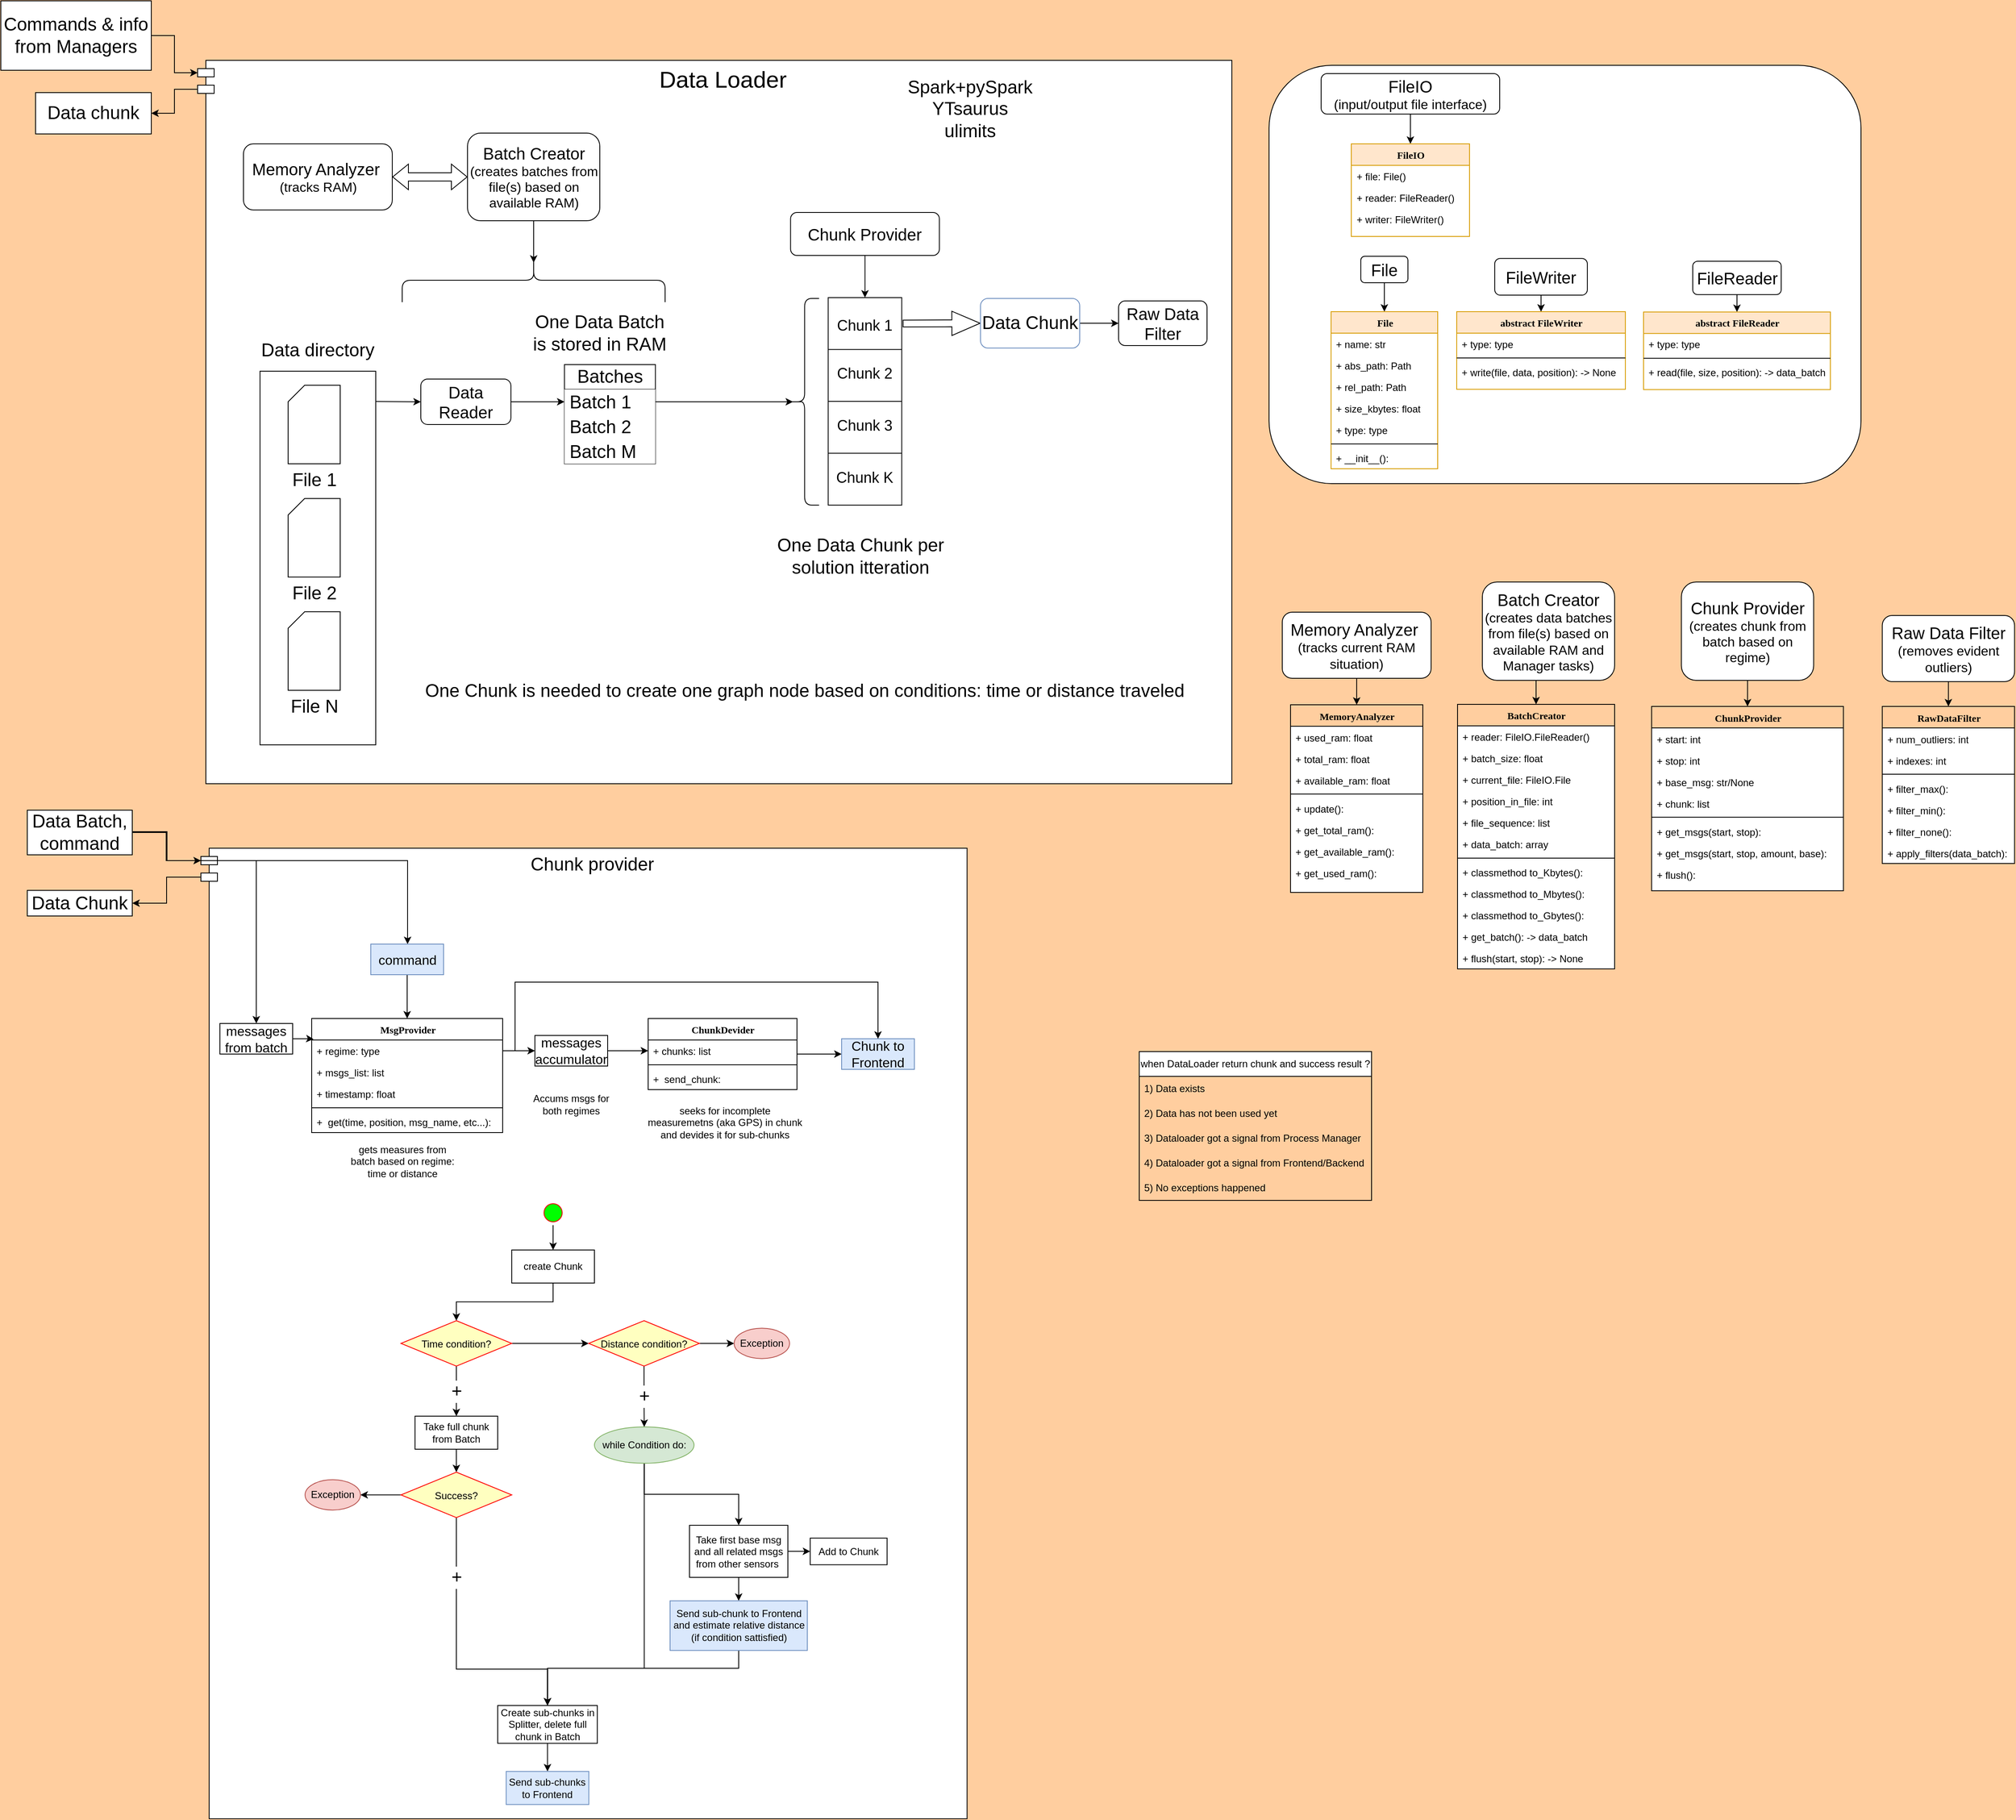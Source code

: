 <mxfile version="21.1.2" type="device">
  <diagram name="Page-1" id="9f46799a-70d6-7492-0946-bef42562c5a5">
    <mxGraphModel dx="4431" dy="441" grid="0" gridSize="10" guides="1" tooltips="1" connect="1" arrows="1" fold="1" page="1" pageScale="1" pageWidth="1100" pageHeight="850" background="#FFCE9F" math="0" shadow="0">
      <root>
        <mxCell id="0" />
        <mxCell id="1" parent="0" />
        <mxCell id="U7_jPe6CuGnI9PTVLj4C-52" value="&lt;font style=&quot;font-size: 22px;&quot;&gt;Chunk provider&lt;/font&gt;" style="shape=module;align=left;spacingLeft=20;align=center;verticalAlign=top;whiteSpace=wrap;html=1;" parent="1" vertex="1">
          <mxGeometry x="-1903" y="1911" width="926.75" height="1174" as="geometry" />
        </mxCell>
        <mxCell id="ocK-KpDrbQQQFr26P3qb-122" style="edgeStyle=orthogonalEdgeStyle;rounded=0;orthogonalLoop=1;jettySize=auto;html=1;entryX=0.5;entryY=0;entryDx=0;entryDy=0;" parent="1" source="ocK-KpDrbQQQFr26P3qb-110" target="ocK-KpDrbQQQFr26P3qb-99" edge="1">
          <mxGeometry relative="1" as="geometry" />
        </mxCell>
        <mxCell id="ocK-KpDrbQQQFr26P3qb-126" style="edgeStyle=orthogonalEdgeStyle;rounded=0;orthogonalLoop=1;jettySize=auto;html=1;entryX=0.5;entryY=0;entryDx=0;entryDy=0;" parent="1" source="ocK-KpDrbQQQFr26P3qb-110" target="ocK-KpDrbQQQFr26P3qb-93" edge="1">
          <mxGeometry relative="1" as="geometry">
            <Array as="points">
              <mxPoint x="-1367" y="2903" />
              <mxPoint x="-1484" y="2903" />
            </Array>
          </mxGeometry>
        </mxCell>
        <mxCell id="ocK-KpDrbQQQFr26P3qb-110" value="while Condition do:" style="ellipse;whiteSpace=wrap;html=1;strokeColor=#82b366;fillColor=#d5e8d4;" parent="1" vertex="1">
          <mxGeometry x="-1427" y="2611" width="120.5" height="44" as="geometry" />
        </mxCell>
        <mxCell id="U7_jPe6CuGnI9PTVLj4C-58" style="edgeStyle=orthogonalEdgeStyle;rounded=0;orthogonalLoop=1;jettySize=auto;html=1;exitX=0;exitY=0;exitDx=0;exitDy=35;exitPerimeter=0;entryX=1;entryY=0.5;entryDx=0;entryDy=0;" parent="1" source="U7_jPe6CuGnI9PTVLj4C-52" target="U7_jPe6CuGnI9PTVLj4C-57" edge="1">
          <mxGeometry relative="1" as="geometry" />
        </mxCell>
        <mxCell id="U7_jPe6CuGnI9PTVLj4C-39" value="" style="rounded=1;whiteSpace=wrap;html=1;" parent="1" vertex="1">
          <mxGeometry x="-611" y="964" width="716" height="506" as="geometry" />
        </mxCell>
        <mxCell id="U7_jPe6CuGnI9PTVLj4C-19" style="edgeStyle=orthogonalEdgeStyle;rounded=0;orthogonalLoop=1;jettySize=auto;html=1;entryX=0.5;entryY=0;entryDx=0;entryDy=0;" parent="1" source="U7_jPe6CuGnI9PTVLj4C-12" target="U7_jPe6CuGnI9PTVLj4C-13" edge="1">
          <mxGeometry relative="1" as="geometry" />
        </mxCell>
        <mxCell id="U7_jPe6CuGnI9PTVLj4C-12" value="&lt;font style=&quot;&quot;&gt;&lt;span style=&quot;font-size: 20px;&quot;&gt;FileIO&lt;br&gt;&lt;/span&gt;&lt;font style=&quot;font-size: 16px;&quot;&gt;(input/output file interface)&lt;/font&gt;&lt;br&gt;&lt;/font&gt;" style="rounded=1;whiteSpace=wrap;html=1;" parent="1" vertex="1">
          <mxGeometry x="-548" y="974" width="216" height="49" as="geometry" />
        </mxCell>
        <mxCell id="_LQi3goQdABTxO5C51Vf-141" style="edgeStyle=orthogonalEdgeStyle;rounded=0;orthogonalLoop=1;jettySize=auto;html=1;exitX=0;exitY=0;exitDx=0;exitDy=35;exitPerimeter=0;entryX=1;entryY=0.5;entryDx=0;entryDy=0;" parent="1" source="_LQi3goQdABTxO5C51Vf-139" target="_LQi3goQdABTxO5C51Vf-29" edge="1">
          <mxGeometry relative="1" as="geometry" />
        </mxCell>
        <mxCell id="_LQi3goQdABTxO5C51Vf-139" value="&lt;font style=&quot;font-size: 28px;&quot;&gt;Data Loader&lt;/font&gt;" style="shape=module;align=left;spacingLeft=20;align=center;verticalAlign=top;whiteSpace=wrap;html=1;" parent="1" vertex="1">
          <mxGeometry x="-1907" y="958" width="1251" height="875" as="geometry" />
        </mxCell>
        <mxCell id="_LQi3goQdABTxO5C51Vf-115" value="" style="rounded=0;whiteSpace=wrap;html=1;" parent="1" vertex="1">
          <mxGeometry x="-1831.5" y="1334" width="140" height="452" as="geometry" />
        </mxCell>
        <mxCell id="cgtKHkuM48J9Ty5OMgtg-42" style="edgeStyle=orthogonalEdgeStyle;rounded=0;orthogonalLoop=1;jettySize=auto;html=1;exitX=0.5;exitY=1;exitDx=0;exitDy=0;entryX=0.5;entryY=0;entryDx=0;entryDy=0;" parent="1" source="lU-VyZ4p-aKHjOAaM008-3" target="cgtKHkuM48J9Ty5OMgtg-26" edge="1">
          <mxGeometry relative="1" as="geometry" />
        </mxCell>
        <mxCell id="lU-VyZ4p-aKHjOAaM008-3" value="&lt;font style=&quot;&quot;&gt;&lt;span style=&quot;font-size: 20px;&quot;&gt;Batch Creator&lt;/span&gt;&lt;br&gt;&lt;font style=&quot;font-size: 16px;&quot;&gt;(creates data batches from file(s) based on available RAM and Manager tasks)&lt;/font&gt;&lt;br&gt;&lt;/font&gt;" style="rounded=1;whiteSpace=wrap;html=1;" parent="1" vertex="1">
          <mxGeometry x="-353" y="1589" width="160" height="119" as="geometry" />
        </mxCell>
        <mxCell id="cgtKHkuM48J9Ty5OMgtg-14" style="edgeStyle=orthogonalEdgeStyle;rounded=0;orthogonalLoop=1;jettySize=auto;html=1;exitX=0.5;exitY=1;exitDx=0;exitDy=0;entryX=0.5;entryY=0;entryDx=0;entryDy=0;" parent="1" source="lU-VyZ4p-aKHjOAaM008-4" target="cgtKHkuM48J9Ty5OMgtg-1" edge="1">
          <mxGeometry relative="1" as="geometry" />
        </mxCell>
        <mxCell id="lU-VyZ4p-aKHjOAaM008-4" value="&lt;font style=&quot;&quot;&gt;&lt;span style=&quot;font-size: 20px;&quot;&gt;Memory Analyzer&amp;nbsp;&lt;/span&gt;&lt;br&gt;&lt;font style=&quot;font-size: 16px;&quot;&gt;(tracks current RAM situation)&lt;/font&gt;&lt;br&gt;&lt;/font&gt;" style="rounded=1;whiteSpace=wrap;html=1;" parent="1" vertex="1">
          <mxGeometry x="-595" y="1625.5" width="180" height="80" as="geometry" />
        </mxCell>
        <mxCell id="cgtKHkuM48J9Ty5OMgtg-24" style="edgeStyle=orthogonalEdgeStyle;rounded=0;orthogonalLoop=1;jettySize=auto;html=1;exitX=0.5;exitY=1;exitDx=0;exitDy=0;entryX=0.5;entryY=0;entryDx=0;entryDy=0;" parent="1" source="lU-VyZ4p-aKHjOAaM008-6" target="cgtKHkuM48J9Ty5OMgtg-15" edge="1">
          <mxGeometry relative="1" as="geometry" />
        </mxCell>
        <mxCell id="lU-VyZ4p-aKHjOAaM008-6" value="&lt;font style=&quot;&quot;&gt;&lt;span style=&quot;font-size: 20px;&quot;&gt;Raw Data Filter&lt;/span&gt;&lt;br&gt;&lt;font style=&quot;font-size: 16px;&quot;&gt;(removes evident outliers)&lt;/font&gt;&lt;br&gt;&lt;/font&gt;" style="rounded=1;whiteSpace=wrap;html=1;" parent="1" vertex="1">
          <mxGeometry x="130.75" y="1629.5" width="160" height="80" as="geometry" />
        </mxCell>
        <mxCell id="cgtKHkuM48J9Ty5OMgtg-1" value="MemoryAnalyzer" style="swimlane;html=1;fontStyle=1;align=center;verticalAlign=top;childLayout=stackLayout;horizontal=1;startSize=26;horizontalStack=0;resizeParent=1;resizeLast=0;collapsible=1;marginBottom=0;swimlaneFillColor=#ffffff;rounded=0;shadow=0;comic=0;labelBackgroundColor=none;strokeWidth=1;fillColor=none;fontFamily=Verdana;fontSize=12" parent="1" vertex="1">
          <mxGeometry x="-585" y="1737.5" width="160" height="227" as="geometry" />
        </mxCell>
        <mxCell id="cgtKHkuM48J9Ty5OMgtg-2" value="+ used_ram: float" style="text;html=1;strokeColor=none;fillColor=none;align=left;verticalAlign=top;spacingLeft=4;spacingRight=4;whiteSpace=wrap;overflow=hidden;rotatable=0;points=[[0,0.5],[1,0.5]];portConstraint=eastwest;" parent="cgtKHkuM48J9Ty5OMgtg-1" vertex="1">
          <mxGeometry y="26" width="160" height="26" as="geometry" />
        </mxCell>
        <mxCell id="cgtKHkuM48J9Ty5OMgtg-3" value="+ total_ram: float" style="text;html=1;strokeColor=none;fillColor=none;align=left;verticalAlign=top;spacingLeft=4;spacingRight=4;whiteSpace=wrap;overflow=hidden;rotatable=0;points=[[0,0.5],[1,0.5]];portConstraint=eastwest;" parent="cgtKHkuM48J9Ty5OMgtg-1" vertex="1">
          <mxGeometry y="52" width="160" height="26" as="geometry" />
        </mxCell>
        <mxCell id="cgtKHkuM48J9Ty5OMgtg-4" value="+ available_ram: float" style="text;html=1;strokeColor=none;fillColor=none;align=left;verticalAlign=top;spacingLeft=4;spacingRight=4;whiteSpace=wrap;overflow=hidden;rotatable=0;points=[[0,0.5],[1,0.5]];portConstraint=eastwest;" parent="cgtKHkuM48J9Ty5OMgtg-1" vertex="1">
          <mxGeometry y="78" width="160" height="26" as="geometry" />
        </mxCell>
        <mxCell id="cgtKHkuM48J9Ty5OMgtg-7" value="" style="line;html=1;strokeWidth=1;fillColor=none;align=left;verticalAlign=middle;spacingTop=-1;spacingLeft=3;spacingRight=3;rotatable=0;labelPosition=right;points=[];portConstraint=eastwest;" parent="cgtKHkuM48J9Ty5OMgtg-1" vertex="1">
          <mxGeometry y="104" width="160" height="8" as="geometry" />
        </mxCell>
        <mxCell id="cgtKHkuM48J9Ty5OMgtg-8" value="+ update():" style="text;html=1;strokeColor=none;fillColor=none;align=left;verticalAlign=top;spacingLeft=4;spacingRight=4;whiteSpace=wrap;overflow=hidden;rotatable=0;points=[[0,0.5],[1,0.5]];portConstraint=eastwest;" parent="cgtKHkuM48J9Ty5OMgtg-1" vertex="1">
          <mxGeometry y="112" width="160" height="26" as="geometry" />
        </mxCell>
        <mxCell id="cgtKHkuM48J9Ty5OMgtg-9" value="+ get_total_ram():" style="text;html=1;strokeColor=none;fillColor=none;align=left;verticalAlign=top;spacingLeft=4;spacingRight=4;whiteSpace=wrap;overflow=hidden;rotatable=0;points=[[0,0.5],[1,0.5]];portConstraint=eastwest;" parent="cgtKHkuM48J9Ty5OMgtg-1" vertex="1">
          <mxGeometry y="138" width="160" height="26" as="geometry" />
        </mxCell>
        <mxCell id="cgtKHkuM48J9Ty5OMgtg-10" value="+ get_available_ram():" style="text;html=1;strokeColor=none;fillColor=none;align=left;verticalAlign=top;spacingLeft=4;spacingRight=4;whiteSpace=wrap;overflow=hidden;rotatable=0;points=[[0,0.5],[1,0.5]];portConstraint=eastwest;" parent="cgtKHkuM48J9Ty5OMgtg-1" vertex="1">
          <mxGeometry y="164" width="160" height="26" as="geometry" />
        </mxCell>
        <mxCell id="cgtKHkuM48J9Ty5OMgtg-11" value="+ get_used_ram():" style="text;html=1;strokeColor=none;fillColor=none;align=left;verticalAlign=top;spacingLeft=4;spacingRight=4;whiteSpace=wrap;overflow=hidden;rotatable=0;points=[[0,0.5],[1,0.5]];portConstraint=eastwest;" parent="cgtKHkuM48J9Ty5OMgtg-1" vertex="1">
          <mxGeometry y="190" width="160" height="26" as="geometry" />
        </mxCell>
        <mxCell id="cgtKHkuM48J9Ty5OMgtg-15" value="RawDataFilter" style="swimlane;html=1;fontStyle=1;align=center;verticalAlign=top;childLayout=stackLayout;horizontal=1;startSize=26;horizontalStack=0;resizeParent=1;resizeLast=0;collapsible=1;marginBottom=0;swimlaneFillColor=#ffffff;rounded=0;shadow=0;comic=0;labelBackgroundColor=none;strokeWidth=1;fillColor=none;fontFamily=Verdana;fontSize=12" parent="1" vertex="1">
          <mxGeometry x="130.75" y="1739.5" width="160" height="190" as="geometry" />
        </mxCell>
        <mxCell id="cgtKHkuM48J9Ty5OMgtg-16" value="+ num_outliers: int" style="text;html=1;strokeColor=none;fillColor=none;align=left;verticalAlign=top;spacingLeft=4;spacingRight=4;whiteSpace=wrap;overflow=hidden;rotatable=0;points=[[0,0.5],[1,0.5]];portConstraint=eastwest;" parent="cgtKHkuM48J9Ty5OMgtg-15" vertex="1">
          <mxGeometry y="26" width="160" height="26" as="geometry" />
        </mxCell>
        <mxCell id="DAQNkXUYjtsXxi17LZvh-25" value="+ indexes: int" style="text;html=1;strokeColor=none;fillColor=none;align=left;verticalAlign=top;spacingLeft=4;spacingRight=4;whiteSpace=wrap;overflow=hidden;rotatable=0;points=[[0,0.5],[1,0.5]];portConstraint=eastwest;" parent="cgtKHkuM48J9Ty5OMgtg-15" vertex="1">
          <mxGeometry y="52" width="160" height="26" as="geometry" />
        </mxCell>
        <mxCell id="cgtKHkuM48J9Ty5OMgtg-19" value="" style="line;html=1;strokeWidth=1;fillColor=none;align=left;verticalAlign=middle;spacingTop=-1;spacingLeft=3;spacingRight=3;rotatable=0;labelPosition=right;points=[];portConstraint=eastwest;" parent="cgtKHkuM48J9Ty5OMgtg-15" vertex="1">
          <mxGeometry y="78" width="160" height="8" as="geometry" />
        </mxCell>
        <mxCell id="cgtKHkuM48J9Ty5OMgtg-20" value="+ filter_max():" style="text;html=1;strokeColor=none;fillColor=none;align=left;verticalAlign=top;spacingLeft=4;spacingRight=4;whiteSpace=wrap;overflow=hidden;rotatable=0;points=[[0,0.5],[1,0.5]];portConstraint=eastwest;" parent="cgtKHkuM48J9Ty5OMgtg-15" vertex="1">
          <mxGeometry y="86" width="160" height="26" as="geometry" />
        </mxCell>
        <mxCell id="cgtKHkuM48J9Ty5OMgtg-21" value="+ filter_min():" style="text;html=1;strokeColor=none;fillColor=none;align=left;verticalAlign=top;spacingLeft=4;spacingRight=4;whiteSpace=wrap;overflow=hidden;rotatable=0;points=[[0,0.5],[1,0.5]];portConstraint=eastwest;" parent="cgtKHkuM48J9Ty5OMgtg-15" vertex="1">
          <mxGeometry y="112" width="160" height="26" as="geometry" />
        </mxCell>
        <mxCell id="cgtKHkuM48J9Ty5OMgtg-22" value="+ filter_none():" style="text;html=1;strokeColor=none;fillColor=none;align=left;verticalAlign=top;spacingLeft=4;spacingRight=4;whiteSpace=wrap;overflow=hidden;rotatable=0;points=[[0,0.5],[1,0.5]];portConstraint=eastwest;" parent="cgtKHkuM48J9Ty5OMgtg-15" vertex="1">
          <mxGeometry y="138" width="160" height="26" as="geometry" />
        </mxCell>
        <mxCell id="U7_jPe6CuGnI9PTVLj4C-41" value="+ apply_filters(data_batch):" style="text;html=1;strokeColor=none;fillColor=none;align=left;verticalAlign=top;spacingLeft=4;spacingRight=4;whiteSpace=wrap;overflow=hidden;rotatable=0;points=[[0,0.5],[1,0.5]];portConstraint=eastwest;" parent="cgtKHkuM48J9Ty5OMgtg-15" vertex="1">
          <mxGeometry y="164" width="160" height="26" as="geometry" />
        </mxCell>
        <mxCell id="cgtKHkuM48J9Ty5OMgtg-26" value="BatchCreator" style="swimlane;html=1;fontStyle=1;align=center;verticalAlign=top;childLayout=stackLayout;horizontal=1;startSize=26;horizontalStack=0;resizeParent=1;resizeLast=0;collapsible=1;marginBottom=0;swimlaneFillColor=#ffffff;rounded=0;shadow=0;comic=0;labelBackgroundColor=none;strokeWidth=1;fillColor=none;fontFamily=Verdana;fontSize=12" parent="1" vertex="1">
          <mxGeometry x="-383" y="1737" width="190" height="320" as="geometry" />
        </mxCell>
        <mxCell id="cgtKHkuM48J9Ty5OMgtg-27" value="+ reader: FileIO.FileReader()" style="text;html=1;strokeColor=none;fillColor=none;align=left;verticalAlign=top;spacingLeft=4;spacingRight=4;whiteSpace=wrap;overflow=hidden;rotatable=0;points=[[0,0.5],[1,0.5]];portConstraint=eastwest;" parent="cgtKHkuM48J9Ty5OMgtg-26" vertex="1">
          <mxGeometry y="26" width="190" height="26" as="geometry" />
        </mxCell>
        <mxCell id="cgtKHkuM48J9Ty5OMgtg-29" value="+ batch_size: float" style="text;html=1;strokeColor=none;fillColor=none;align=left;verticalAlign=top;spacingLeft=4;spacingRight=4;whiteSpace=wrap;overflow=hidden;rotatable=0;points=[[0,0.5],[1,0.5]];portConstraint=eastwest;" parent="cgtKHkuM48J9Ty5OMgtg-26" vertex="1">
          <mxGeometry y="52" width="190" height="26" as="geometry" />
        </mxCell>
        <mxCell id="U7_jPe6CuGnI9PTVLj4C-1" value="+ current_file: FileIO.File" style="text;html=1;strokeColor=none;fillColor=none;align=left;verticalAlign=top;spacingLeft=4;spacingRight=4;whiteSpace=wrap;overflow=hidden;rotatable=0;points=[[0,0.5],[1,0.5]];portConstraint=eastwest;" parent="cgtKHkuM48J9Ty5OMgtg-26" vertex="1">
          <mxGeometry y="78" width="190" height="26" as="geometry" />
        </mxCell>
        <mxCell id="U7_jPe6CuGnI9PTVLj4C-3" value="+ position_in_file: int" style="text;html=1;strokeColor=none;fillColor=none;align=left;verticalAlign=top;spacingLeft=4;spacingRight=4;whiteSpace=wrap;overflow=hidden;rotatable=0;points=[[0,0.5],[1,0.5]];portConstraint=eastwest;" parent="cgtKHkuM48J9Ty5OMgtg-26" vertex="1">
          <mxGeometry y="104" width="190" height="26" as="geometry" />
        </mxCell>
        <mxCell id="U7_jPe6CuGnI9PTVLj4C-8" value="+ file_sequence: list" style="text;html=1;strokeColor=none;fillColor=none;align=left;verticalAlign=top;spacingLeft=4;spacingRight=4;whiteSpace=wrap;overflow=hidden;rotatable=0;points=[[0,0.5],[1,0.5]];portConstraint=eastwest;" parent="cgtKHkuM48J9Ty5OMgtg-26" vertex="1">
          <mxGeometry y="130" width="190" height="26" as="geometry" />
        </mxCell>
        <mxCell id="U7_jPe6CuGnI9PTVLj4C-42" value="+ data_batch: array&amp;nbsp;" style="text;html=1;strokeColor=none;fillColor=none;align=left;verticalAlign=top;spacingLeft=4;spacingRight=4;whiteSpace=wrap;overflow=hidden;rotatable=0;points=[[0,0.5],[1,0.5]];portConstraint=eastwest;" parent="cgtKHkuM48J9Ty5OMgtg-26" vertex="1">
          <mxGeometry y="156" width="190" height="26" as="geometry" />
        </mxCell>
        <mxCell id="cgtKHkuM48J9Ty5OMgtg-30" value="" style="line;html=1;strokeWidth=1;fillColor=none;align=left;verticalAlign=middle;spacingTop=-1;spacingLeft=3;spacingRight=3;rotatable=0;labelPosition=right;points=[];portConstraint=eastwest;" parent="cgtKHkuM48J9Ty5OMgtg-26" vertex="1">
          <mxGeometry y="182" width="190" height="8" as="geometry" />
        </mxCell>
        <mxCell id="U7_jPe6CuGnI9PTVLj4C-4" value="+ classmethod to_Kbytes():" style="text;html=1;strokeColor=none;fillColor=none;align=left;verticalAlign=top;spacingLeft=4;spacingRight=4;whiteSpace=wrap;overflow=hidden;rotatable=0;points=[[0,0.5],[1,0.5]];portConstraint=eastwest;" parent="cgtKHkuM48J9Ty5OMgtg-26" vertex="1">
          <mxGeometry y="190" width="190" height="26" as="geometry" />
        </mxCell>
        <mxCell id="U7_jPe6CuGnI9PTVLj4C-5" value="+ classmethod&amp;nbsp;to_Mbytes():" style="text;html=1;strokeColor=none;fillColor=none;align=left;verticalAlign=top;spacingLeft=4;spacingRight=4;whiteSpace=wrap;overflow=hidden;rotatable=0;points=[[0,0.5],[1,0.5]];portConstraint=eastwest;" parent="cgtKHkuM48J9Ty5OMgtg-26" vertex="1">
          <mxGeometry y="216" width="190" height="26" as="geometry" />
        </mxCell>
        <mxCell id="U7_jPe6CuGnI9PTVLj4C-6" value="+ classmethod&amp;nbsp;to_Gbytes():" style="text;html=1;strokeColor=none;fillColor=none;align=left;verticalAlign=top;spacingLeft=4;spacingRight=4;whiteSpace=wrap;overflow=hidden;rotatable=0;points=[[0,0.5],[1,0.5]];portConstraint=eastwest;" parent="cgtKHkuM48J9Ty5OMgtg-26" vertex="1">
          <mxGeometry y="242" width="190" height="26" as="geometry" />
        </mxCell>
        <mxCell id="DAQNkXUYjtsXxi17LZvh-26" value="+ get_batch(): -&amp;gt; data_batch" style="text;html=1;strokeColor=none;fillColor=none;align=left;verticalAlign=top;spacingLeft=4;spacingRight=4;whiteSpace=wrap;overflow=hidden;rotatable=0;points=[[0,0.5],[1,0.5]];portConstraint=eastwest;" parent="cgtKHkuM48J9Ty5OMgtg-26" vertex="1">
          <mxGeometry y="268" width="190" height="26" as="geometry" />
        </mxCell>
        <mxCell id="U7_jPe6CuGnI9PTVLj4C-40" value="+ flush(start, stop): -&amp;gt; None" style="text;html=1;strokeColor=none;fillColor=none;align=left;verticalAlign=top;spacingLeft=4;spacingRight=4;whiteSpace=wrap;overflow=hidden;rotatable=0;points=[[0,0.5],[1,0.5]];portConstraint=eastwest;" parent="cgtKHkuM48J9Ty5OMgtg-26" vertex="1">
          <mxGeometry y="294" width="190" height="26" as="geometry" />
        </mxCell>
        <mxCell id="_LQi3goQdABTxO5C51Vf-140" style="edgeStyle=orthogonalEdgeStyle;rounded=0;orthogonalLoop=1;jettySize=auto;html=1;entryX=0;entryY=0;entryDx=0;entryDy=15;entryPerimeter=0;" parent="1" source="_LQi3goQdABTxO5C51Vf-28" target="_LQi3goQdABTxO5C51Vf-139" edge="1">
          <mxGeometry relative="1" as="geometry" />
        </mxCell>
        <mxCell id="_LQi3goQdABTxO5C51Vf-28" value="&lt;font style=&quot;font-size: 22px;&quot;&gt;Commands &amp;amp; info from Managers&lt;/font&gt;" style="html=1;whiteSpace=wrap;" parent="1" vertex="1">
          <mxGeometry x="-2145" y="886" width="182" height="84" as="geometry" />
        </mxCell>
        <mxCell id="_LQi3goQdABTxO5C51Vf-29" value="&lt;font style=&quot;font-size: 22px;&quot;&gt;Data chunk&lt;/font&gt;" style="html=1;whiteSpace=wrap;" parent="1" vertex="1">
          <mxGeometry x="-2103" y="997" width="140" height="50" as="geometry" />
        </mxCell>
        <mxCell id="_LQi3goQdABTxO5C51Vf-32" value="when DataLoader return chunk and success result ?" style="swimlane;fontStyle=0;childLayout=stackLayout;horizontal=1;startSize=30;horizontalStack=0;resizeParent=1;resizeParentMax=0;resizeLast=0;collapsible=1;marginBottom=0;whiteSpace=wrap;html=1;" parent="1" vertex="1">
          <mxGeometry x="-768" y="2157" width="281" height="180" as="geometry" />
        </mxCell>
        <mxCell id="_LQi3goQdABTxO5C51Vf-33" value="1) Data exists" style="text;strokeColor=none;fillColor=none;align=left;verticalAlign=middle;spacingLeft=4;spacingRight=4;overflow=hidden;points=[[0,0.5],[1,0.5]];portConstraint=eastwest;rotatable=0;whiteSpace=wrap;html=1;" parent="_LQi3goQdABTxO5C51Vf-32" vertex="1">
          <mxGeometry y="30" width="281" height="30" as="geometry" />
        </mxCell>
        <mxCell id="_LQi3goQdABTxO5C51Vf-34" value="2) Data has not been used yet" style="text;strokeColor=none;fillColor=none;align=left;verticalAlign=middle;spacingLeft=4;spacingRight=4;overflow=hidden;points=[[0,0.5],[1,0.5]];portConstraint=eastwest;rotatable=0;whiteSpace=wrap;html=1;" parent="_LQi3goQdABTxO5C51Vf-32" vertex="1">
          <mxGeometry y="60" width="281" height="30" as="geometry" />
        </mxCell>
        <mxCell id="_LQi3goQdABTxO5C51Vf-36" value="3) Dataloader got a signal from Process Manager" style="text;strokeColor=none;fillColor=none;align=left;verticalAlign=middle;spacingLeft=4;spacingRight=4;overflow=hidden;points=[[0,0.5],[1,0.5]];portConstraint=eastwest;rotatable=0;whiteSpace=wrap;html=1;" parent="_LQi3goQdABTxO5C51Vf-32" vertex="1">
          <mxGeometry y="90" width="281" height="30" as="geometry" />
        </mxCell>
        <mxCell id="_LQi3goQdABTxO5C51Vf-38" value="4) Dataloader got a signal from Frontend/Backend" style="text;strokeColor=none;fillColor=none;align=left;verticalAlign=middle;spacingLeft=4;spacingRight=4;overflow=hidden;points=[[0,0.5],[1,0.5]];portConstraint=eastwest;rotatable=0;whiteSpace=wrap;html=1;" parent="_LQi3goQdABTxO5C51Vf-32" vertex="1">
          <mxGeometry y="120" width="281" height="30" as="geometry" />
        </mxCell>
        <mxCell id="_LQi3goQdABTxO5C51Vf-39" value="5) No exceptions happened" style="text;strokeColor=none;fillColor=none;align=left;verticalAlign=middle;spacingLeft=4;spacingRight=4;overflow=hidden;points=[[0,0.5],[1,0.5]];portConstraint=eastwest;rotatable=0;whiteSpace=wrap;html=1;" parent="_LQi3goQdABTxO5C51Vf-32" vertex="1">
          <mxGeometry y="150" width="281" height="30" as="geometry" />
        </mxCell>
        <mxCell id="_LQi3goQdABTxO5C51Vf-51" style="edgeStyle=orthogonalEdgeStyle;rounded=0;orthogonalLoop=1;jettySize=auto;html=1;entryX=0.5;entryY=0;entryDx=0;entryDy=0;" parent="1" source="_LQi3goQdABTxO5C51Vf-41" target="_LQi3goQdABTxO5C51Vf-42" edge="1">
          <mxGeometry relative="1" as="geometry" />
        </mxCell>
        <mxCell id="_LQi3goQdABTxO5C51Vf-41" value="&lt;font style=&quot;&quot;&gt;&lt;span style=&quot;font-size: 20px;&quot;&gt;FileReader&lt;/span&gt;&lt;br&gt;&lt;/font&gt;" style="rounded=1;whiteSpace=wrap;html=1;" parent="1" vertex="1">
          <mxGeometry x="-98.5" y="1201" width="107" height="40.41" as="geometry" />
        </mxCell>
        <mxCell id="_LQi3goQdABTxO5C51Vf-42" value="abstract FileReader" style="swimlane;html=1;fontStyle=1;align=center;verticalAlign=top;childLayout=stackLayout;horizontal=1;startSize=26;horizontalStack=0;resizeParent=1;resizeLast=0;collapsible=1;marginBottom=0;swimlaneFillColor=#ffffff;rounded=0;shadow=0;comic=0;labelBackgroundColor=none;strokeWidth=1;fillColor=#ffe6cc;fontFamily=Verdana;fontSize=12;strokeColor=#d79b00;" parent="1" vertex="1">
          <mxGeometry x="-158" y="1262.41" width="226" height="93.82" as="geometry" />
        </mxCell>
        <mxCell id="U7_jPe6CuGnI9PTVLj4C-7" value="+ type: type" style="text;html=1;strokeColor=none;fillColor=none;align=left;verticalAlign=top;spacingLeft=4;spacingRight=4;whiteSpace=wrap;overflow=hidden;rotatable=0;points=[[0,0.5],[1,0.5]];portConstraint=eastwest;" parent="_LQi3goQdABTxO5C51Vf-42" vertex="1">
          <mxGeometry y="26" width="226" height="26" as="geometry" />
        </mxCell>
        <mxCell id="_LQi3goQdABTxO5C51Vf-46" value="" style="line;html=1;strokeWidth=1;fillColor=none;align=left;verticalAlign=middle;spacingTop=-1;spacingLeft=3;spacingRight=3;rotatable=0;labelPosition=right;points=[];portConstraint=eastwest;" parent="_LQi3goQdABTxO5C51Vf-42" vertex="1">
          <mxGeometry y="52" width="226" height="8" as="geometry" />
        </mxCell>
        <mxCell id="_LQi3goQdABTxO5C51Vf-47" value="+ read(file, size, position): -&amp;gt; data_batch" style="text;html=1;strokeColor=none;fillColor=none;align=left;verticalAlign=top;spacingLeft=4;spacingRight=4;whiteSpace=wrap;overflow=hidden;rotatable=0;points=[[0,0.5],[1,0.5]];portConstraint=eastwest;" parent="_LQi3goQdABTxO5C51Vf-42" vertex="1">
          <mxGeometry y="60" width="226" height="26" as="geometry" />
        </mxCell>
        <mxCell id="_LQi3goQdABTxO5C51Vf-53" value="&lt;font style=&quot;font-size: 22px;&quot;&gt;File 1&lt;/font&gt;" style="verticalLabelPosition=bottom;verticalAlign=top;html=1;shape=card;whiteSpace=wrap;size=20;arcSize=12;" parent="1" vertex="1">
          <mxGeometry x="-1797.5" y="1351" width="63" height="95" as="geometry" />
        </mxCell>
        <mxCell id="_LQi3goQdABTxO5C51Vf-54" value="&lt;font style=&quot;font-size: 22px;&quot;&gt;File 2&lt;/font&gt;" style="verticalLabelPosition=bottom;verticalAlign=top;html=1;shape=card;whiteSpace=wrap;size=20;arcSize=12;" parent="1" vertex="1">
          <mxGeometry x="-1797.5" y="1488" width="63" height="95" as="geometry" />
        </mxCell>
        <mxCell id="_LQi3goQdABTxO5C51Vf-55" value="&lt;font style=&quot;font-size: 22px;&quot;&gt;File N&lt;/font&gt;" style="verticalLabelPosition=bottom;verticalAlign=top;html=1;shape=card;whiteSpace=wrap;size=20;arcSize=12;" parent="1" vertex="1">
          <mxGeometry x="-1797.5" y="1625" width="63" height="95" as="geometry" />
        </mxCell>
        <mxCell id="_LQi3goQdABTxO5C51Vf-60" value="&lt;font style=&quot;font-size: 22px;&quot;&gt;Data directory&lt;/font&gt;" style="text;html=1;strokeColor=none;fillColor=none;align=center;verticalAlign=middle;whiteSpace=wrap;rounded=0;" parent="1" vertex="1">
          <mxGeometry x="-1837" y="1294" width="151" height="30" as="geometry" />
        </mxCell>
        <mxCell id="_LQi3goQdABTxO5C51Vf-61" value="" style="rounded=0;whiteSpace=wrap;html=1;" parent="1" vertex="1">
          <mxGeometry x="-1144.25" y="1245" width="89" height="251" as="geometry" />
        </mxCell>
        <mxCell id="_LQi3goQdABTxO5C51Vf-72" value="&lt;span style=&quot;font-size: 22px;&quot;&gt;One Data Chunk per solution itteration&lt;/span&gt;" style="text;html=1;strokeColor=none;fillColor=none;align=center;verticalAlign=middle;whiteSpace=wrap;rounded=0;" parent="1" vertex="1">
          <mxGeometry x="-1221" y="1517" width="232" height="81" as="geometry" />
        </mxCell>
        <mxCell id="_LQi3goQdABTxO5C51Vf-76" value="" style="endArrow=none;html=1;rounded=0;exitX=0;exitY=0.25;exitDx=0;exitDy=0;entryX=1;entryY=0.25;entryDx=0;entryDy=0;" parent="1" source="_LQi3goQdABTxO5C51Vf-61" target="_LQi3goQdABTxO5C51Vf-61" edge="1">
          <mxGeometry width="50" height="50" relative="1" as="geometry">
            <mxPoint x="-1099.25" y="1096" as="sourcePoint" />
            <mxPoint x="-1049.25" y="1046" as="targetPoint" />
          </mxGeometry>
        </mxCell>
        <mxCell id="_LQi3goQdABTxO5C51Vf-78" value="" style="endArrow=none;html=1;rounded=0;exitX=0;exitY=0.75;exitDx=0;exitDy=0;entryX=1;entryY=0.75;entryDx=0;entryDy=0;" parent="1" source="_LQi3goQdABTxO5C51Vf-61" target="_LQi3goQdABTxO5C51Vf-61" edge="1">
          <mxGeometry width="50" height="50" relative="1" as="geometry">
            <mxPoint x="-1124.25" y="1328" as="sourcePoint" />
            <mxPoint x="-1035.25" y="1328" as="targetPoint" />
          </mxGeometry>
        </mxCell>
        <mxCell id="_LQi3goQdABTxO5C51Vf-79" value="" style="endArrow=none;html=1;rounded=0;exitX=0;exitY=0.5;exitDx=0;exitDy=0;entryX=1;entryY=0.5;entryDx=0;entryDy=0;" parent="1" source="_LQi3goQdABTxO5C51Vf-61" target="_LQi3goQdABTxO5C51Vf-61" edge="1">
          <mxGeometry width="50" height="50" relative="1" as="geometry">
            <mxPoint x="-1114.25" y="1338" as="sourcePoint" />
            <mxPoint x="-1025.25" y="1338" as="targetPoint" />
          </mxGeometry>
        </mxCell>
        <mxCell id="_LQi3goQdABTxO5C51Vf-80" value="&lt;font style=&quot;font-size: 18px;&quot;&gt;Chunk 1&lt;/font&gt;" style="text;html=1;strokeColor=none;fillColor=none;align=center;verticalAlign=middle;whiteSpace=wrap;rounded=0;" parent="1" vertex="1">
          <mxGeometry x="-1135.75" y="1264" width="72" height="30" as="geometry" />
        </mxCell>
        <mxCell id="_LQi3goQdABTxO5C51Vf-81" value="&lt;font style=&quot;font-size: 18px;&quot;&gt;Chunk 2&lt;/font&gt;" style="text;html=1;strokeColor=none;fillColor=none;align=center;verticalAlign=middle;whiteSpace=wrap;rounded=0;" parent="1" vertex="1">
          <mxGeometry x="-1135.75" y="1322" width="72" height="30" as="geometry" />
        </mxCell>
        <mxCell id="_LQi3goQdABTxO5C51Vf-82" value="&lt;font style=&quot;font-size: 18px;&quot;&gt;Chunk 3&lt;/font&gt;" style="text;html=1;strokeColor=none;fillColor=none;align=center;verticalAlign=middle;whiteSpace=wrap;rounded=0;" parent="1" vertex="1">
          <mxGeometry x="-1135.75" y="1385" width="72" height="30" as="geometry" />
        </mxCell>
        <mxCell id="_LQi3goQdABTxO5C51Vf-83" value="&lt;font style=&quot;font-size: 18px;&quot;&gt;Chunk K&lt;/font&gt;" style="text;html=1;strokeColor=none;fillColor=none;align=center;verticalAlign=middle;whiteSpace=wrap;rounded=0;" parent="1" vertex="1">
          <mxGeometry x="-1135.75" y="1448" width="72" height="30" as="geometry" />
        </mxCell>
        <mxCell id="_LQi3goQdABTxO5C51Vf-102" value="&lt;font style=&quot;font-size: 22px;&quot;&gt;Batches&lt;/font&gt;" style="swimlane;fontStyle=0;childLayout=stackLayout;horizontal=1;startSize=30;horizontalStack=0;resizeParent=1;resizeParentMax=0;resizeLast=0;collapsible=1;marginBottom=0;whiteSpace=wrap;html=1;fillColor=none;" parent="1" vertex="1">
          <mxGeometry x="-1463.25" y="1326" width="110" height="120" as="geometry" />
        </mxCell>
        <mxCell id="_LQi3goQdABTxO5C51Vf-103" value="&lt;font style=&quot;font-size: 22px;&quot;&gt;Batch 1&lt;/font&gt;" style="text;strokeColor=none;fillColor=default;align=left;verticalAlign=middle;spacingLeft=4;spacingRight=4;overflow=hidden;points=[[0,0.5],[1,0.5]];portConstraint=eastwest;rotatable=0;whiteSpace=wrap;html=1;" parent="_LQi3goQdABTxO5C51Vf-102" vertex="1">
          <mxGeometry y="30" width="110" height="30" as="geometry" />
        </mxCell>
        <mxCell id="_LQi3goQdABTxO5C51Vf-104" value="&lt;span style=&quot;font-size: 22px;&quot;&gt;Batch 2&lt;/span&gt;" style="text;strokeColor=none;fillColor=default;align=left;verticalAlign=middle;spacingLeft=4;spacingRight=4;overflow=hidden;points=[[0,0.5],[1,0.5]];portConstraint=eastwest;rotatable=0;whiteSpace=wrap;html=1;" parent="_LQi3goQdABTxO5C51Vf-102" vertex="1">
          <mxGeometry y="60" width="110" height="30" as="geometry" />
        </mxCell>
        <mxCell id="_LQi3goQdABTxO5C51Vf-105" value="&lt;font style=&quot;font-size: 22px;&quot;&gt;Batch M&lt;/font&gt;" style="text;strokeColor=none;fillColor=default;align=left;verticalAlign=middle;spacingLeft=4;spacingRight=4;overflow=hidden;points=[[0,0.5],[1,0.5]];portConstraint=eastwest;rotatable=0;whiteSpace=wrap;html=1;" parent="_LQi3goQdABTxO5C51Vf-102" vertex="1">
          <mxGeometry y="90" width="110" height="30" as="geometry" />
        </mxCell>
        <mxCell id="_LQi3goQdABTxO5C51Vf-108" value="" style="endArrow=classic;html=1;rounded=0;exitX=1;exitY=0.5;exitDx=0;exitDy=0;exitPerimeter=0;entryX=0;entryY=0.5;entryDx=0;entryDy=0;" parent="1" source="_LQi3goQdABTxO5C51Vf-124" target="_LQi3goQdABTxO5C51Vf-103" edge="1">
          <mxGeometry width="50" height="50" relative="1" as="geometry">
            <mxPoint x="-1459.25" y="1159" as="sourcePoint" />
            <mxPoint x="-1409.25" y="1109" as="targetPoint" />
          </mxGeometry>
        </mxCell>
        <mxCell id="_LQi3goQdABTxO5C51Vf-109" value="" style="shape=curlyBracket;whiteSpace=wrap;html=1;rounded=1;labelPosition=left;verticalLabelPosition=middle;align=right;verticalAlign=middle;" parent="1" vertex="1">
          <mxGeometry x="-1190.25" y="1246" width="35" height="250" as="geometry" />
        </mxCell>
        <mxCell id="_LQi3goQdABTxO5C51Vf-111" value="&lt;font style=&quot;font-size: 22px;&quot;&gt;One Data Batch is stored in RAM&lt;/font&gt;" style="text;html=1;strokeColor=none;fillColor=none;align=center;verticalAlign=middle;whiteSpace=wrap;rounded=0;" parent="1" vertex="1">
          <mxGeometry x="-1508.25" y="1273" width="175" height="30" as="geometry" />
        </mxCell>
        <mxCell id="_LQi3goQdABTxO5C51Vf-116" value="&lt;span style=&quot;font-size: 22px;&quot;&gt;One Chunk is needed to create one graph node based on conditions: time or distance traveled&lt;/span&gt;" style="text;html=1;strokeColor=none;fillColor=none;align=center;verticalAlign=middle;whiteSpace=wrap;rounded=0;" parent="1" vertex="1">
          <mxGeometry x="-1656.25" y="1678.18" width="967" height="86" as="geometry" />
        </mxCell>
        <mxCell id="_LQi3goQdABTxO5C51Vf-122" value="&lt;font style=&quot;&quot;&gt;&lt;span style=&quot;font-size: 20px;&quot;&gt;Memory Analyzer&amp;nbsp;&lt;/span&gt;&lt;br&gt;&lt;font style=&quot;font-size: 16px;&quot;&gt;(tracks RAM)&lt;/font&gt;&lt;br&gt;&lt;/font&gt;" style="rounded=1;whiteSpace=wrap;html=1;" parent="1" vertex="1">
          <mxGeometry x="-1851.5" y="1059" width="180" height="80" as="geometry" />
        </mxCell>
        <mxCell id="_LQi3goQdABTxO5C51Vf-126" style="edgeStyle=orthogonalEdgeStyle;rounded=0;orthogonalLoop=1;jettySize=auto;html=1;entryX=0.1;entryY=0.5;entryDx=0;entryDy=0;entryPerimeter=0;" parent="1" source="_LQi3goQdABTxO5C51Vf-123" target="_LQi3goQdABTxO5C51Vf-125" edge="1">
          <mxGeometry relative="1" as="geometry" />
        </mxCell>
        <mxCell id="_LQi3goQdABTxO5C51Vf-123" value="&lt;font style=&quot;&quot;&gt;&lt;span style=&quot;font-size: 20px;&quot;&gt;Batch Creator&lt;/span&gt;&lt;br&gt;&lt;font style=&quot;font-size: 16px;&quot;&gt;(creates batches from file(s) based on available RAM)&lt;/font&gt;&lt;br&gt;&lt;/font&gt;" style="rounded=1;whiteSpace=wrap;html=1;" parent="1" vertex="1">
          <mxGeometry x="-1580.5" y="1046" width="160" height="106" as="geometry" />
        </mxCell>
        <mxCell id="_LQi3goQdABTxO5C51Vf-125" value="" style="shape=curlyBracket;whiteSpace=wrap;html=1;rounded=1;labelPosition=left;verticalLabelPosition=middle;align=right;verticalAlign=middle;rotation=90;" parent="1" vertex="1">
          <mxGeometry x="-1527" y="1065" width="53" height="318" as="geometry" />
        </mxCell>
        <mxCell id="_LQi3goQdABTxO5C51Vf-127" value="" style="shape=flexArrow;endArrow=classic;startArrow=classic;html=1;rounded=0;entryX=1;entryY=0.5;entryDx=0;entryDy=0;exitX=0;exitY=0.5;exitDx=0;exitDy=0;" parent="1" source="_LQi3goQdABTxO5C51Vf-123" target="_LQi3goQdABTxO5C51Vf-122" edge="1">
          <mxGeometry width="100" height="100" relative="1" as="geometry">
            <mxPoint x="-1448" y="1033" as="sourcePoint" />
            <mxPoint x="-1412.5" y="1035" as="targetPoint" />
          </mxGeometry>
        </mxCell>
        <mxCell id="DAQNkXUYjtsXxi17LZvh-16" style="edgeStyle=orthogonalEdgeStyle;rounded=0;orthogonalLoop=1;jettySize=auto;html=1;entryX=0.5;entryY=0;entryDx=0;entryDy=0;" parent="1" source="_LQi3goQdABTxO5C51Vf-131" target="_LQi3goQdABTxO5C51Vf-61" edge="1">
          <mxGeometry relative="1" as="geometry" />
        </mxCell>
        <mxCell id="_LQi3goQdABTxO5C51Vf-131" value="&lt;font style=&quot;&quot;&gt;&lt;span style=&quot;font-size: 20px;&quot;&gt;Chunk Provider&lt;/span&gt;&lt;br&gt;&lt;/font&gt;" style="rounded=1;whiteSpace=wrap;html=1;" parent="1" vertex="1">
          <mxGeometry x="-1189.75" y="1142" width="180" height="52" as="geometry" />
        </mxCell>
        <mxCell id="_LQi3goQdABTxO5C51Vf-134" value="" style="edgeStyle=orthogonalEdgeStyle;rounded=0;orthogonalLoop=1;jettySize=auto;html=1;exitX=1;exitY=0.5;exitDx=0;exitDy=0;entryX=0.1;entryY=0.5;entryDx=0;entryDy=0;entryPerimeter=0;" parent="1" source="_LQi3goQdABTxO5C51Vf-103" target="_LQi3goQdABTxO5C51Vf-109" edge="1">
          <mxGeometry relative="1" as="geometry">
            <mxPoint x="-1353" y="1371" as="sourcePoint" />
            <mxPoint x="-1306.8" y="1370.5" as="targetPoint" />
          </mxGeometry>
        </mxCell>
        <mxCell id="_LQi3goQdABTxO5C51Vf-136" value="" style="endArrow=classic;html=1;rounded=0;entryX=0;entryY=0.5;entryDx=0;entryDy=0;exitX=1.002;exitY=0.081;exitDx=0;exitDy=0;exitPerimeter=0;" parent="1" source="_LQi3goQdABTxO5C51Vf-115" target="_LQi3goQdABTxO5C51Vf-124" edge="1">
          <mxGeometry width="50" height="50" relative="1" as="geometry">
            <mxPoint x="-1697" y="1371" as="sourcePoint" />
            <mxPoint x="-1463" y="1401" as="targetPoint" />
          </mxGeometry>
        </mxCell>
        <mxCell id="_LQi3goQdABTxO5C51Vf-124" value="&lt;font style=&quot;&quot;&gt;&lt;span style=&quot;font-size: 20px;&quot;&gt;Data Reader&lt;/span&gt;&lt;br&gt;&lt;/font&gt;" style="rounded=1;whiteSpace=wrap;html=1;" parent="1" vertex="1">
          <mxGeometry x="-1637" y="1343.5" width="109" height="55" as="geometry" />
        </mxCell>
        <mxCell id="_LQi3goQdABTxO5C51Vf-137" value="" style="shape=flexArrow;endArrow=classic;html=1;rounded=0;width=8.333;endSize=11.05;exitX=1.012;exitY=0.125;exitDx=0;exitDy=0;exitPerimeter=0;entryX=0;entryY=0.5;entryDx=0;entryDy=0;" parent="1" source="_LQi3goQdABTxO5C51Vf-61" target="_LQi3goQdABTxO5C51Vf-138" edge="1">
          <mxGeometry width="50" height="50" relative="1" as="geometry">
            <mxPoint x="-972" y="1324" as="sourcePoint" />
            <mxPoint x="-841" y="1276" as="targetPoint" />
          </mxGeometry>
        </mxCell>
        <mxCell id="DAQNkXUYjtsXxi17LZvh-15" style="edgeStyle=orthogonalEdgeStyle;rounded=0;orthogonalLoop=1;jettySize=auto;html=1;entryX=0;entryY=0.5;entryDx=0;entryDy=0;" parent="1" source="_LQi3goQdABTxO5C51Vf-138" target="DAQNkXUYjtsXxi17LZvh-14" edge="1">
          <mxGeometry relative="1" as="geometry" />
        </mxCell>
        <mxCell id="_LQi3goQdABTxO5C51Vf-138" value="&lt;font style=&quot;font-size: 22px;&quot;&gt;Data Chunk&lt;/font&gt;" style="rounded=1;whiteSpace=wrap;html=1;fillColor=none;strokeColor=#6c8ebf;" parent="1" vertex="1">
          <mxGeometry x="-960" y="1246" width="120" height="60" as="geometry" />
        </mxCell>
        <mxCell id="U7_jPe6CuGnI9PTVLj4C-13" value="FileIO" style="swimlane;html=1;fontStyle=1;align=center;verticalAlign=top;childLayout=stackLayout;horizontal=1;startSize=26;horizontalStack=0;resizeParent=1;resizeLast=0;collapsible=1;marginBottom=0;swimlaneFillColor=#ffffff;rounded=0;shadow=0;comic=0;labelBackgroundColor=none;strokeWidth=1;fillColor=#ffe6cc;fontFamily=Verdana;fontSize=12;strokeColor=#d79b00;" parent="1" vertex="1">
          <mxGeometry x="-511.5" y="1059" width="143" height="112" as="geometry" />
        </mxCell>
        <mxCell id="U7_jPe6CuGnI9PTVLj4C-14" value="+ file: File()" style="text;html=1;strokeColor=none;fillColor=none;align=left;verticalAlign=top;spacingLeft=4;spacingRight=4;whiteSpace=wrap;overflow=hidden;rotatable=0;points=[[0,0.5],[1,0.5]];portConstraint=eastwest;" parent="U7_jPe6CuGnI9PTVLj4C-13" vertex="1">
          <mxGeometry y="26" width="143" height="26" as="geometry" />
        </mxCell>
        <mxCell id="U7_jPe6CuGnI9PTVLj4C-15" value="+ reader: FileReader()" style="text;html=1;strokeColor=none;fillColor=none;align=left;verticalAlign=top;spacingLeft=4;spacingRight=4;whiteSpace=wrap;overflow=hidden;rotatable=0;points=[[0,0.5],[1,0.5]];portConstraint=eastwest;" parent="U7_jPe6CuGnI9PTVLj4C-13" vertex="1">
          <mxGeometry y="52" width="143" height="26" as="geometry" />
        </mxCell>
        <mxCell id="U7_jPe6CuGnI9PTVLj4C-16" value="+ writer: FileWriter()" style="text;html=1;strokeColor=none;fillColor=none;align=left;verticalAlign=top;spacingLeft=4;spacingRight=4;whiteSpace=wrap;overflow=hidden;rotatable=0;points=[[0,0.5],[1,0.5]];portConstraint=eastwest;" parent="U7_jPe6CuGnI9PTVLj4C-13" vertex="1">
          <mxGeometry y="78" width="143" height="26" as="geometry" />
        </mxCell>
        <mxCell id="U7_jPe6CuGnI9PTVLj4C-20" style="edgeStyle=orthogonalEdgeStyle;rounded=0;orthogonalLoop=1;jettySize=auto;html=1;entryX=0.5;entryY=0;entryDx=0;entryDy=0;" parent="1" source="U7_jPe6CuGnI9PTVLj4C-21" target="U7_jPe6CuGnI9PTVLj4C-22" edge="1">
          <mxGeometry relative="1" as="geometry" />
        </mxCell>
        <mxCell id="U7_jPe6CuGnI9PTVLj4C-21" value="&lt;font style=&quot;&quot;&gt;&lt;span style=&quot;font-size: 20px;&quot;&gt;FileWriter&lt;/span&gt;&lt;br&gt;&lt;/font&gt;" style="rounded=1;whiteSpace=wrap;html=1;" parent="1" vertex="1">
          <mxGeometry x="-338" y="1197.59" width="112" height="44.41" as="geometry" />
        </mxCell>
        <mxCell id="U7_jPe6CuGnI9PTVLj4C-22" value="abstract FileWriter" style="swimlane;html=1;fontStyle=1;align=center;verticalAlign=top;childLayout=stackLayout;horizontal=1;startSize=26;horizontalStack=0;resizeParent=1;resizeLast=0;collapsible=1;marginBottom=0;swimlaneFillColor=#ffffff;rounded=0;shadow=0;comic=0;labelBackgroundColor=none;strokeWidth=1;fillColor=#ffe6cc;fontFamily=Verdana;fontSize=12;strokeColor=#d79b00;" parent="1" vertex="1">
          <mxGeometry x="-384" y="1262" width="204" height="93.82" as="geometry" />
        </mxCell>
        <mxCell id="U7_jPe6CuGnI9PTVLj4C-23" value="+ type: type" style="text;html=1;strokeColor=none;fillColor=none;align=left;verticalAlign=top;spacingLeft=4;spacingRight=4;whiteSpace=wrap;overflow=hidden;rotatable=0;points=[[0,0.5],[1,0.5]];portConstraint=eastwest;" parent="U7_jPe6CuGnI9PTVLj4C-22" vertex="1">
          <mxGeometry y="26" width="204" height="26" as="geometry" />
        </mxCell>
        <mxCell id="U7_jPe6CuGnI9PTVLj4C-24" value="" style="line;html=1;strokeWidth=1;fillColor=none;align=left;verticalAlign=middle;spacingTop=-1;spacingLeft=3;spacingRight=3;rotatable=0;labelPosition=right;points=[];portConstraint=eastwest;" parent="U7_jPe6CuGnI9PTVLj4C-22" vertex="1">
          <mxGeometry y="52" width="204" height="8" as="geometry" />
        </mxCell>
        <mxCell id="U7_jPe6CuGnI9PTVLj4C-25" value="+ write(file, data, position): -&amp;gt; None" style="text;html=1;strokeColor=none;fillColor=none;align=left;verticalAlign=top;spacingLeft=4;spacingRight=4;whiteSpace=wrap;overflow=hidden;rotatable=0;points=[[0,0.5],[1,0.5]];portConstraint=eastwest;" parent="U7_jPe6CuGnI9PTVLj4C-22" vertex="1">
          <mxGeometry y="60" width="204" height="26" as="geometry" />
        </mxCell>
        <mxCell id="U7_jPe6CuGnI9PTVLj4C-26" style="edgeStyle=orthogonalEdgeStyle;rounded=0;orthogonalLoop=1;jettySize=auto;html=1;entryX=0.5;entryY=0;entryDx=0;entryDy=0;" parent="1" source="U7_jPe6CuGnI9PTVLj4C-27" target="U7_jPe6CuGnI9PTVLj4C-28" edge="1">
          <mxGeometry relative="1" as="geometry" />
        </mxCell>
        <mxCell id="U7_jPe6CuGnI9PTVLj4C-27" value="&lt;font style=&quot;&quot;&gt;&lt;span style=&quot;font-size: 20px;&quot;&gt;File&lt;/span&gt;&lt;br&gt;&lt;/font&gt;" style="rounded=1;whiteSpace=wrap;html=1;" parent="1" vertex="1">
          <mxGeometry x="-500" y="1195" width="57" height="32" as="geometry" />
        </mxCell>
        <mxCell id="U7_jPe6CuGnI9PTVLj4C-28" value="File" style="swimlane;html=1;fontStyle=1;align=center;verticalAlign=top;childLayout=stackLayout;horizontal=1;startSize=26;horizontalStack=0;resizeParent=1;resizeLast=0;collapsible=1;marginBottom=0;swimlaneFillColor=#ffffff;rounded=0;shadow=0;comic=0;labelBackgroundColor=none;strokeWidth=1;fillColor=#ffe6cc;fontFamily=Verdana;fontSize=12;strokeColor=#d79b00;" parent="1" vertex="1">
          <mxGeometry x="-536" y="1262" width="129" height="190" as="geometry" />
        </mxCell>
        <mxCell id="U7_jPe6CuGnI9PTVLj4C-29" value="+ name: str" style="text;html=1;strokeColor=none;fillColor=none;align=left;verticalAlign=top;spacingLeft=4;spacingRight=4;whiteSpace=wrap;overflow=hidden;rotatable=0;points=[[0,0.5],[1,0.5]];portConstraint=eastwest;" parent="U7_jPe6CuGnI9PTVLj4C-28" vertex="1">
          <mxGeometry y="26" width="129" height="26" as="geometry" />
        </mxCell>
        <mxCell id="U7_jPe6CuGnI9PTVLj4C-32" value="+ abs_path: Path" style="text;html=1;strokeColor=none;fillColor=none;align=left;verticalAlign=top;spacingLeft=4;spacingRight=4;whiteSpace=wrap;overflow=hidden;rotatable=0;points=[[0,0.5],[1,0.5]];portConstraint=eastwest;" parent="U7_jPe6CuGnI9PTVLj4C-28" vertex="1">
          <mxGeometry y="52" width="129" height="26" as="geometry" />
        </mxCell>
        <mxCell id="U7_jPe6CuGnI9PTVLj4C-33" value="+ rel_path: Path" style="text;html=1;strokeColor=none;fillColor=none;align=left;verticalAlign=top;spacingLeft=4;spacingRight=4;whiteSpace=wrap;overflow=hidden;rotatable=0;points=[[0,0.5],[1,0.5]];portConstraint=eastwest;" parent="U7_jPe6CuGnI9PTVLj4C-28" vertex="1">
          <mxGeometry y="78" width="129" height="26" as="geometry" />
        </mxCell>
        <mxCell id="U7_jPe6CuGnI9PTVLj4C-34" value="+ size_kbytes: float" style="text;html=1;strokeColor=none;fillColor=none;align=left;verticalAlign=top;spacingLeft=4;spacingRight=4;whiteSpace=wrap;overflow=hidden;rotatable=0;points=[[0,0.5],[1,0.5]];portConstraint=eastwest;" parent="U7_jPe6CuGnI9PTVLj4C-28" vertex="1">
          <mxGeometry y="104" width="129" height="26" as="geometry" />
        </mxCell>
        <mxCell id="U7_jPe6CuGnI9PTVLj4C-35" value="+ type: type" style="text;html=1;strokeColor=none;fillColor=none;align=left;verticalAlign=top;spacingLeft=4;spacingRight=4;whiteSpace=wrap;overflow=hidden;rotatable=0;points=[[0,0.5],[1,0.5]];portConstraint=eastwest;" parent="U7_jPe6CuGnI9PTVLj4C-28" vertex="1">
          <mxGeometry y="130" width="129" height="26" as="geometry" />
        </mxCell>
        <mxCell id="U7_jPe6CuGnI9PTVLj4C-30" value="" style="line;html=1;strokeWidth=1;fillColor=none;align=left;verticalAlign=middle;spacingTop=-1;spacingLeft=3;spacingRight=3;rotatable=0;labelPosition=right;points=[];portConstraint=eastwest;" parent="U7_jPe6CuGnI9PTVLj4C-28" vertex="1">
          <mxGeometry y="156" width="129" height="8" as="geometry" />
        </mxCell>
        <mxCell id="U7_jPe6CuGnI9PTVLj4C-31" value="+ __init__():" style="text;html=1;strokeColor=none;fillColor=none;align=left;verticalAlign=top;spacingLeft=4;spacingRight=4;whiteSpace=wrap;overflow=hidden;rotatable=0;points=[[0,0.5],[1,0.5]];portConstraint=eastwest;" parent="U7_jPe6CuGnI9PTVLj4C-28" vertex="1">
          <mxGeometry y="164" width="129" height="26" as="geometry" />
        </mxCell>
        <mxCell id="U7_jPe6CuGnI9PTVLj4C-56" style="edgeStyle=orthogonalEdgeStyle;rounded=0;orthogonalLoop=1;jettySize=auto;html=1;entryX=0;entryY=0;entryDx=0;entryDy=15;entryPerimeter=0;" parent="1" source="U7_jPe6CuGnI9PTVLj4C-54" target="U7_jPe6CuGnI9PTVLj4C-52" edge="1">
          <mxGeometry relative="1" as="geometry" />
        </mxCell>
        <mxCell id="ocK-KpDrbQQQFr26P3qb-133" style="edgeStyle=orthogonalEdgeStyle;rounded=0;orthogonalLoop=1;jettySize=auto;html=1;entryX=0.5;entryY=0;entryDx=0;entryDy=0;" parent="1" source="U7_jPe6CuGnI9PTVLj4C-54" target="ocK-KpDrbQQQFr26P3qb-130" edge="1">
          <mxGeometry relative="1" as="geometry">
            <Array as="points">
              <mxPoint x="-1944" y="1891" />
              <mxPoint x="-1944" y="1926" />
              <mxPoint x="-1653" y="1926" />
              <mxPoint x="-1653" y="2027" />
            </Array>
          </mxGeometry>
        </mxCell>
        <mxCell id="ocK-KpDrbQQQFr26P3qb-142" style="edgeStyle=orthogonalEdgeStyle;rounded=0;orthogonalLoop=1;jettySize=auto;html=1;entryX=0.5;entryY=0;entryDx=0;entryDy=0;" parent="1" source="U7_jPe6CuGnI9PTVLj4C-54" target="U7_jPe6CuGnI9PTVLj4C-72" edge="1">
          <mxGeometry relative="1" as="geometry">
            <Array as="points">
              <mxPoint x="-1945" y="1892" />
              <mxPoint x="-1945" y="1926" />
              <mxPoint x="-1836" y="1926" />
            </Array>
          </mxGeometry>
        </mxCell>
        <mxCell id="U7_jPe6CuGnI9PTVLj4C-54" value="&lt;font style=&quot;font-size: 22px;&quot;&gt;Data Batch, command&lt;/font&gt;" style="html=1;whiteSpace=wrap;" parent="1" vertex="1">
          <mxGeometry x="-2113" y="1865" width="127" height="54" as="geometry" />
        </mxCell>
        <mxCell id="U7_jPe6CuGnI9PTVLj4C-57" value="&lt;font style=&quot;font-size: 22px;&quot;&gt;Data Chunk&lt;/font&gt;" style="html=1;whiteSpace=wrap;" parent="1" vertex="1">
          <mxGeometry x="-2113" y="1962" width="127" height="31" as="geometry" />
        </mxCell>
        <mxCell id="U7_jPe6CuGnI9PTVLj4C-59" value="MsgProvider" style="swimlane;html=1;fontStyle=1;align=center;verticalAlign=top;childLayout=stackLayout;horizontal=1;startSize=26;horizontalStack=0;resizeParent=1;resizeLast=0;collapsible=1;marginBottom=0;swimlaneFillColor=#ffffff;rounded=0;shadow=0;comic=0;labelBackgroundColor=none;strokeWidth=1;fillColor=none;fontFamily=Verdana;fontSize=12" parent="1" vertex="1">
          <mxGeometry x="-1769" y="2117" width="231" height="138" as="geometry" />
        </mxCell>
        <mxCell id="U7_jPe6CuGnI9PTVLj4C-61" value="+ regime: type&amp;nbsp;" style="text;html=1;strokeColor=none;fillColor=none;align=left;verticalAlign=top;spacingLeft=4;spacingRight=4;whiteSpace=wrap;overflow=hidden;rotatable=0;points=[[0,0.5],[1,0.5]];portConstraint=eastwest;" parent="U7_jPe6CuGnI9PTVLj4C-59" vertex="1">
          <mxGeometry y="26" width="231" height="26" as="geometry" />
        </mxCell>
        <mxCell id="ocK-KpDrbQQQFr26P3qb-140" value="+ msgs_list: list&amp;nbsp;" style="text;html=1;strokeColor=none;fillColor=none;align=left;verticalAlign=top;spacingLeft=4;spacingRight=4;whiteSpace=wrap;overflow=hidden;rotatable=0;points=[[0,0.5],[1,0.5]];portConstraint=eastwest;" parent="U7_jPe6CuGnI9PTVLj4C-59" vertex="1">
          <mxGeometry y="52" width="231" height="26" as="geometry" />
        </mxCell>
        <mxCell id="ocK-KpDrbQQQFr26P3qb-141" value="+ timestamp: float" style="text;html=1;strokeColor=none;fillColor=none;align=left;verticalAlign=top;spacingLeft=4;spacingRight=4;whiteSpace=wrap;overflow=hidden;rotatable=0;points=[[0,0.5],[1,0.5]];portConstraint=eastwest;" parent="U7_jPe6CuGnI9PTVLj4C-59" vertex="1">
          <mxGeometry y="78" width="231" height="26" as="geometry" />
        </mxCell>
        <mxCell id="U7_jPe6CuGnI9PTVLj4C-62" value="" style="line;html=1;strokeWidth=1;fillColor=none;align=left;verticalAlign=middle;spacingTop=-1;spacingLeft=3;spacingRight=3;rotatable=0;labelPosition=right;points=[];portConstraint=eastwest;" parent="U7_jPe6CuGnI9PTVLj4C-59" vertex="1">
          <mxGeometry y="104" width="231" height="8" as="geometry" />
        </mxCell>
        <mxCell id="U7_jPe6CuGnI9PTVLj4C-63" value="+&amp;nbsp; get(time, position, msg_name, etc...):" style="text;html=1;strokeColor=none;fillColor=none;align=left;verticalAlign=top;spacingLeft=4;spacingRight=4;whiteSpace=wrap;overflow=hidden;rotatable=0;points=[[0,0.5],[1,0.5]];portConstraint=eastwest;" parent="U7_jPe6CuGnI9PTVLj4C-59" vertex="1">
          <mxGeometry y="112" width="231" height="26" as="geometry" />
        </mxCell>
        <mxCell id="U7_jPe6CuGnI9PTVLj4C-81" style="edgeStyle=orthogonalEdgeStyle;rounded=0;orthogonalLoop=1;jettySize=auto;html=1;entryX=0;entryY=0.5;entryDx=0;entryDy=0;" parent="1" source="U7_jPe6CuGnI9PTVLj4C-64" target="U7_jPe6CuGnI9PTVLj4C-80" edge="1">
          <mxGeometry relative="1" as="geometry" />
        </mxCell>
        <mxCell id="U7_jPe6CuGnI9PTVLj4C-64" value="ChunkDevider" style="swimlane;html=1;fontStyle=1;align=center;verticalAlign=top;childLayout=stackLayout;horizontal=1;startSize=26;horizontalStack=0;resizeParent=1;resizeLast=0;collapsible=1;marginBottom=0;swimlaneFillColor=#ffffff;rounded=0;shadow=0;comic=0;labelBackgroundColor=none;strokeWidth=1;fillColor=none;fontFamily=Verdana;fontSize=12" parent="1" vertex="1">
          <mxGeometry x="-1362" y="2117" width="180" height="86" as="geometry" />
        </mxCell>
        <mxCell id="U7_jPe6CuGnI9PTVLj4C-65" value="+ chunks: list&amp;nbsp;" style="text;html=1;strokeColor=none;fillColor=none;align=left;verticalAlign=top;spacingLeft=4;spacingRight=4;whiteSpace=wrap;overflow=hidden;rotatable=0;points=[[0,0.5],[1,0.5]];portConstraint=eastwest;" parent="U7_jPe6CuGnI9PTVLj4C-64" vertex="1">
          <mxGeometry y="26" width="180" height="26" as="geometry" />
        </mxCell>
        <mxCell id="U7_jPe6CuGnI9PTVLj4C-66" value="" style="line;html=1;strokeWidth=1;fillColor=none;align=left;verticalAlign=middle;spacingTop=-1;spacingLeft=3;spacingRight=3;rotatable=0;labelPosition=right;points=[];portConstraint=eastwest;" parent="U7_jPe6CuGnI9PTVLj4C-64" vertex="1">
          <mxGeometry y="52" width="180" height="8" as="geometry" />
        </mxCell>
        <mxCell id="U7_jPe6CuGnI9PTVLj4C-67" value="+&amp;nbsp; send_chunk:" style="text;html=1;strokeColor=none;fillColor=none;align=left;verticalAlign=top;spacingLeft=4;spacingRight=4;whiteSpace=wrap;overflow=hidden;rotatable=0;points=[[0,0.5],[1,0.5]];portConstraint=eastwest;" parent="U7_jPe6CuGnI9PTVLj4C-64" vertex="1">
          <mxGeometry y="60" width="180" height="26" as="geometry" />
        </mxCell>
        <mxCell id="U7_jPe6CuGnI9PTVLj4C-68" value="gets measures from batch based on regime: time or distance" style="text;html=1;strokeColor=none;fillColor=none;align=center;verticalAlign=middle;whiteSpace=wrap;rounded=0;" parent="1" vertex="1">
          <mxGeometry x="-1725.75" y="2263" width="133.5" height="54" as="geometry" />
        </mxCell>
        <mxCell id="U7_jPe6CuGnI9PTVLj4C-69" value="seeks for incomplete measuremetns (aka GPS) in chunk and devides it for sub-chunks" style="text;html=1;strokeColor=none;fillColor=none;align=center;verticalAlign=middle;whiteSpace=wrap;rounded=0;" parent="1" vertex="1">
          <mxGeometry x="-1365" y="2216" width="192" height="54" as="geometry" />
        </mxCell>
        <mxCell id="U7_jPe6CuGnI9PTVLj4C-73" style="edgeStyle=orthogonalEdgeStyle;rounded=0;orthogonalLoop=1;jettySize=auto;html=1;entryX=0.01;entryY=0.18;entryDx=0;entryDy=0;entryPerimeter=0;" parent="1" source="U7_jPe6CuGnI9PTVLj4C-72" target="U7_jPe6CuGnI9PTVLj4C-59" edge="1">
          <mxGeometry relative="1" as="geometry" />
        </mxCell>
        <mxCell id="U7_jPe6CuGnI9PTVLj4C-72" value="&lt;font style=&quot;font-size: 16px;&quot;&gt;messages from batch&lt;/font&gt;" style="html=1;whiteSpace=wrap;" parent="1" vertex="1">
          <mxGeometry x="-1880" y="2123" width="88" height="37" as="geometry" />
        </mxCell>
        <mxCell id="ocK-KpDrbQQQFr26P3qb-137" style="edgeStyle=orthogonalEdgeStyle;rounded=0;orthogonalLoop=1;jettySize=auto;html=1;entryX=0;entryY=0.5;entryDx=0;entryDy=0;" parent="1" source="U7_jPe6CuGnI9PTVLj4C-74" target="U7_jPe6CuGnI9PTVLj4C-65" edge="1">
          <mxGeometry relative="1" as="geometry" />
        </mxCell>
        <mxCell id="U7_jPe6CuGnI9PTVLj4C-74" value="&lt;font style=&quot;font-size: 16px;&quot;&gt;messages&lt;br&gt;accumulator&lt;br&gt;&lt;/font&gt;" style="html=1;whiteSpace=wrap;" parent="1" vertex="1">
          <mxGeometry x="-1499" y="2137.5" width="88" height="37" as="geometry" />
        </mxCell>
        <mxCell id="U7_jPe6CuGnI9PTVLj4C-80" value="&lt;font style=&quot;font-size: 16px;&quot;&gt;Chunk to Frontend&lt;br&gt;&lt;/font&gt;" style="html=1;whiteSpace=wrap;fillColor=#dae8fc;strokeColor=#6c8ebf;" parent="1" vertex="1">
          <mxGeometry x="-1128" y="2141.5" width="88" height="37" as="geometry" />
        </mxCell>
        <mxCell id="ocK-KpDrbQQQFr26P3qb-89" style="edgeStyle=orthogonalEdgeStyle;rounded=0;orthogonalLoop=1;jettySize=auto;html=1;entryX=0.5;entryY=0;entryDx=0;entryDy=0;" parent="1" source="ocK-KpDrbQQQFr26P3qb-44" target="ocK-KpDrbQQQFr26P3qb-100" edge="1">
          <mxGeometry relative="1" as="geometry">
            <mxPoint x="-1390" y="2439" as="targetPoint" />
          </mxGeometry>
        </mxCell>
        <mxCell id="ocK-KpDrbQQQFr26P3qb-44" value="create Chunk" style="whiteSpace=wrap;html=1;align=center;" parent="1" vertex="1">
          <mxGeometry x="-1527" y="2397" width="100" height="40" as="geometry" />
        </mxCell>
        <mxCell id="ocK-KpDrbQQQFr26P3qb-45" style="edgeStyle=orthogonalEdgeStyle;rounded=0;orthogonalLoop=1;jettySize=auto;html=1;exitX=0.5;exitY=1;exitDx=0;exitDy=0;entryX=0.5;entryY=0;entryDx=0;entryDy=0;" parent="1" source="ocK-KpDrbQQQFr26P3qb-46" target="ocK-KpDrbQQQFr26P3qb-44" edge="1">
          <mxGeometry relative="1" as="geometry" />
        </mxCell>
        <mxCell id="ocK-KpDrbQQQFr26P3qb-46" value="" style="ellipse;shape=startState;fillColor=#00FF00;strokeColor=#ff0000;fontColor=#000000;" parent="1" vertex="1">
          <mxGeometry x="-1492" y="2337" width="30" height="30" as="geometry" />
        </mxCell>
        <mxCell id="ocK-KpDrbQQQFr26P3qb-88" value="&lt;font style=&quot;font-size: 22px;&quot;&gt;+&lt;/font&gt;" style="edgeStyle=orthogonalEdgeStyle;rounded=0;orthogonalLoop=1;jettySize=auto;html=1;entryX=0.5;entryY=0;entryDx=0;entryDy=0;exitX=0.5;exitY=1;exitDx=0;exitDy=0;" parent="1" source="ocK-KpDrbQQQFr26P3qb-100" target="ocK-KpDrbQQQFr26P3qb-87" edge="1">
          <mxGeometry x="-0.012" relative="1" as="geometry">
            <mxPoint x="-1594.0" y="2545.5" as="sourcePoint" />
            <mxPoint as="offset" />
          </mxGeometry>
        </mxCell>
        <mxCell id="ocK-KpDrbQQQFr26P3qb-91" style="edgeStyle=orthogonalEdgeStyle;rounded=0;orthogonalLoop=1;jettySize=auto;html=1;entryX=0.5;entryY=0;entryDx=0;entryDy=0;" parent="1" source="ocK-KpDrbQQQFr26P3qb-87" target="ocK-KpDrbQQQFr26P3qb-90" edge="1">
          <mxGeometry relative="1" as="geometry" />
        </mxCell>
        <mxCell id="ocK-KpDrbQQQFr26P3qb-87" value="Take full chunk from Batch" style="whiteSpace=wrap;html=1;align=center;" parent="1" vertex="1">
          <mxGeometry x="-1644" y="2598" width="100" height="40" as="geometry" />
        </mxCell>
        <mxCell id="ocK-KpDrbQQQFr26P3qb-101" style="edgeStyle=orthogonalEdgeStyle;rounded=0;orthogonalLoop=1;jettySize=auto;html=1;entryX=1;entryY=0.5;entryDx=0;entryDy=0;" parent="1" source="ocK-KpDrbQQQFr26P3qb-90" target="ocK-KpDrbQQQFr26P3qb-114" edge="1">
          <mxGeometry relative="1" as="geometry">
            <mxPoint x="-1696.0" y="2690.625" as="targetPoint" />
          </mxGeometry>
        </mxCell>
        <mxCell id="ocK-KpDrbQQQFr26P3qb-127" style="edgeStyle=orthogonalEdgeStyle;rounded=0;orthogonalLoop=1;jettySize=auto;html=1;entryX=0.5;entryY=0;entryDx=0;entryDy=0;" parent="1" source="ocK-KpDrbQQQFr26P3qb-90" target="ocK-KpDrbQQQFr26P3qb-93" edge="1">
          <mxGeometry relative="1" as="geometry">
            <Array as="points">
              <mxPoint x="-1594" y="2904" />
              <mxPoint x="-1484" y="2904" />
            </Array>
          </mxGeometry>
        </mxCell>
        <mxCell id="ocK-KpDrbQQQFr26P3qb-129" value="&lt;font style=&quot;font-size: 22px;&quot;&gt;+&lt;/font&gt;" style="edgeLabel;html=1;align=center;verticalAlign=middle;resizable=0;points=[];" parent="ocK-KpDrbQQQFr26P3qb-127" vertex="1" connectable="0">
          <mxGeometry x="-0.746" y="1" relative="1" as="geometry">
            <mxPoint x="-1" y="29" as="offset" />
          </mxGeometry>
        </mxCell>
        <mxCell id="ocK-KpDrbQQQFr26P3qb-90" value="Success?" style="rhombus;fillColor=#ffffc0;strokeColor=#ff0000;" parent="1" vertex="1">
          <mxGeometry x="-1661" y="2665.75" width="134" height="55" as="geometry" />
        </mxCell>
        <mxCell id="ocK-KpDrbQQQFr26P3qb-98" style="edgeStyle=orthogonalEdgeStyle;rounded=0;orthogonalLoop=1;jettySize=auto;html=1;entryX=0.5;entryY=0;entryDx=0;entryDy=0;" parent="1" source="ocK-KpDrbQQQFr26P3qb-93" target="ocK-KpDrbQQQFr26P3qb-97" edge="1">
          <mxGeometry relative="1" as="geometry" />
        </mxCell>
        <mxCell id="ocK-KpDrbQQQFr26P3qb-93" value="Create sub-chunks in Splitter, delete full chunk in Batch" style="whiteSpace=wrap;html=1;align=center;" parent="1" vertex="1">
          <mxGeometry x="-1544" y="2948" width="120.5" height="45.75" as="geometry" />
        </mxCell>
        <mxCell id="ocK-KpDrbQQQFr26P3qb-97" value="Send sub-chunks to Frontend" style="whiteSpace=wrap;html=1;align=center;fillColor=#dae8fc;strokeColor=#6c8ebf;" parent="1" vertex="1">
          <mxGeometry x="-1533.75" y="3027.75" width="100" height="40" as="geometry" />
        </mxCell>
        <mxCell id="ocK-KpDrbQQQFr26P3qb-106" style="edgeStyle=orthogonalEdgeStyle;rounded=0;orthogonalLoop=1;jettySize=auto;html=1;entryX=0;entryY=0.5;entryDx=0;entryDy=0;" parent="1" source="ocK-KpDrbQQQFr26P3qb-99" target="ocK-KpDrbQQQFr26P3qb-105" edge="1">
          <mxGeometry relative="1" as="geometry" />
        </mxCell>
        <mxCell id="ocK-KpDrbQQQFr26P3qb-108" style="edgeStyle=orthogonalEdgeStyle;rounded=0;orthogonalLoop=1;jettySize=auto;html=1;entryX=0.5;entryY=0;entryDx=0;entryDy=0;" parent="1" source="ocK-KpDrbQQQFr26P3qb-99" target="ocK-KpDrbQQQFr26P3qb-109" edge="1">
          <mxGeometry relative="1" as="geometry">
            <mxPoint x="-1217.75" y="2870.5" as="targetPoint" />
          </mxGeometry>
        </mxCell>
        <mxCell id="ocK-KpDrbQQQFr26P3qb-99" value="Take first base msg and all related msgs from other sensors&amp;nbsp;" style="whiteSpace=wrap;html=1;align=center;" parent="1" vertex="1">
          <mxGeometry x="-1312" y="2730" width="119" height="63" as="geometry" />
        </mxCell>
        <mxCell id="ocK-KpDrbQQQFr26P3qb-102" style="edgeStyle=orthogonalEdgeStyle;rounded=0;orthogonalLoop=1;jettySize=auto;html=1;entryX=0;entryY=0.5;entryDx=0;entryDy=0;" parent="1" source="ocK-KpDrbQQQFr26P3qb-100" target="ocK-KpDrbQQQFr26P3qb-103" edge="1">
          <mxGeometry relative="1" as="geometry">
            <mxPoint x="-1395" y="2510" as="targetPoint" />
          </mxGeometry>
        </mxCell>
        <mxCell id="ocK-KpDrbQQQFr26P3qb-100" value="Time condition?" style="rhombus;fillColor=#ffffc0;strokeColor=#ff0000;" parent="1" vertex="1">
          <mxGeometry x="-1661" y="2482.5" width="134" height="55" as="geometry" />
        </mxCell>
        <mxCell id="ocK-KpDrbQQQFr26P3qb-111" value="&lt;font style=&quot;font-size: 22px;&quot;&gt;+&lt;/font&gt;" style="edgeStyle=orthogonalEdgeStyle;rounded=0;orthogonalLoop=1;jettySize=auto;html=1;entryX=0.5;entryY=0;entryDx=0;entryDy=0;" parent="1" source="ocK-KpDrbQQQFr26P3qb-103" target="ocK-KpDrbQQQFr26P3qb-110" edge="1">
          <mxGeometry relative="1" as="geometry" />
        </mxCell>
        <mxCell id="ocK-KpDrbQQQFr26P3qb-116" style="edgeStyle=orthogonalEdgeStyle;rounded=0;orthogonalLoop=1;jettySize=auto;html=1;entryX=0;entryY=0.5;entryDx=0;entryDy=0;" parent="1" source="ocK-KpDrbQQQFr26P3qb-103" target="ocK-KpDrbQQQFr26P3qb-115" edge="1">
          <mxGeometry relative="1" as="geometry" />
        </mxCell>
        <mxCell id="ocK-KpDrbQQQFr26P3qb-103" value="Distance condition?" style="rhombus;fillColor=#ffffc0;strokeColor=#ff0000;" parent="1" vertex="1">
          <mxGeometry x="-1434" y="2482.5" width="134" height="55" as="geometry" />
        </mxCell>
        <mxCell id="ocK-KpDrbQQQFr26P3qb-105" value="Add to Chunk" style="whiteSpace=wrap;html=1;align=center;" parent="1" vertex="1">
          <mxGeometry x="-1166" y="2745.5" width="93" height="32.25" as="geometry" />
        </mxCell>
        <mxCell id="ocK-KpDrbQQQFr26P3qb-128" style="edgeStyle=orthogonalEdgeStyle;rounded=0;orthogonalLoop=1;jettySize=auto;html=1;entryX=0.5;entryY=0;entryDx=0;entryDy=0;" parent="1" source="ocK-KpDrbQQQFr26P3qb-109" target="ocK-KpDrbQQQFr26P3qb-93" edge="1">
          <mxGeometry relative="1" as="geometry">
            <Array as="points">
              <mxPoint x="-1253" y="2903" />
              <mxPoint x="-1484" y="2903" />
            </Array>
          </mxGeometry>
        </mxCell>
        <mxCell id="ocK-KpDrbQQQFr26P3qb-109" value="Send sub-chunk to Frontend and estimate relative distance (if condition sattisfied)" style="whiteSpace=wrap;html=1;align=center;fillColor=#dae8fc;strokeColor=#6c8ebf;" parent="1" vertex="1">
          <mxGeometry x="-1335.5" y="2821.38" width="166" height="60" as="geometry" />
        </mxCell>
        <mxCell id="ocK-KpDrbQQQFr26P3qb-114" value="Exception" style="ellipse;whiteSpace=wrap;html=1;align=center;fillColor=#f8cecc;strokeColor=#b85450;" parent="1" vertex="1">
          <mxGeometry x="-1777" y="2674.87" width="67" height="36.75" as="geometry" />
        </mxCell>
        <mxCell id="ocK-KpDrbQQQFr26P3qb-115" value="Exception" style="ellipse;whiteSpace=wrap;html=1;align=center;fillColor=#f8cecc;strokeColor=#b85450;" parent="1" vertex="1">
          <mxGeometry x="-1258" y="2491.62" width="67" height="36.75" as="geometry" />
        </mxCell>
        <mxCell id="ocK-KpDrbQQQFr26P3qb-131" style="edgeStyle=orthogonalEdgeStyle;rounded=0;orthogonalLoop=1;jettySize=auto;html=1;entryX=0.5;entryY=0;entryDx=0;entryDy=0;" parent="1" source="ocK-KpDrbQQQFr26P3qb-130" target="U7_jPe6CuGnI9PTVLj4C-59" edge="1">
          <mxGeometry relative="1" as="geometry" />
        </mxCell>
        <mxCell id="ocK-KpDrbQQQFr26P3qb-130" value="&lt;font style=&quot;font-size: 16px;&quot;&gt;command&lt;br&gt;&lt;/font&gt;" style="html=1;whiteSpace=wrap;fillColor=#dae8fc;strokeColor=#6c8ebf;" parent="1" vertex="1">
          <mxGeometry x="-1697.5" y="2027" width="88" height="37" as="geometry" />
        </mxCell>
        <mxCell id="ocK-KpDrbQQQFr26P3qb-136" style="edgeStyle=orthogonalEdgeStyle;rounded=0;orthogonalLoop=1;jettySize=auto;html=1;entryX=0;entryY=0.5;entryDx=0;entryDy=0;" parent="1" source="U7_jPe6CuGnI9PTVLj4C-61" target="U7_jPe6CuGnI9PTVLj4C-74" edge="1">
          <mxGeometry relative="1" as="geometry" />
        </mxCell>
        <mxCell id="ocK-KpDrbQQQFr26P3qb-138" value="Accums msgs for both regimes" style="text;html=1;strokeColor=none;fillColor=none;align=center;verticalAlign=middle;whiteSpace=wrap;rounded=0;" parent="1" vertex="1">
          <mxGeometry x="-1510" y="2194" width="110" height="54" as="geometry" />
        </mxCell>
        <mxCell id="ocK-KpDrbQQQFr26P3qb-139" style="edgeStyle=orthogonalEdgeStyle;rounded=0;orthogonalLoop=1;jettySize=auto;html=1;exitX=1;exitY=0.5;exitDx=0;exitDy=0;entryX=0.5;entryY=0;entryDx=0;entryDy=0;" parent="1" source="U7_jPe6CuGnI9PTVLj4C-61" target="U7_jPe6CuGnI9PTVLj4C-80" edge="1">
          <mxGeometry relative="1" as="geometry">
            <Array as="points">
              <mxPoint x="-1523" y="2156" />
              <mxPoint x="-1523" y="2073" />
              <mxPoint x="-1084" y="2073" />
            </Array>
          </mxGeometry>
        </mxCell>
        <mxCell id="DAQNkXUYjtsXxi17LZvh-20" style="edgeStyle=orthogonalEdgeStyle;rounded=0;orthogonalLoop=1;jettySize=auto;html=1;entryX=0.5;entryY=0;entryDx=0;entryDy=0;" parent="1" source="DAQNkXUYjtsXxi17LZvh-1" target="DAQNkXUYjtsXxi17LZvh-2" edge="1">
          <mxGeometry relative="1" as="geometry" />
        </mxCell>
        <mxCell id="DAQNkXUYjtsXxi17LZvh-1" value="&lt;font style=&quot;&quot;&gt;&lt;span style=&quot;font-size: 20px;&quot;&gt;Chunk Provider&lt;/span&gt;&lt;br&gt;&lt;font style=&quot;font-size: 16px;&quot;&gt;(creates chunk from batch based on regime)&lt;/font&gt;&lt;br&gt;&lt;/font&gt;" style="rounded=1;whiteSpace=wrap;html=1;" parent="1" vertex="1">
          <mxGeometry x="-112.25" y="1589" width="160" height="119" as="geometry" />
        </mxCell>
        <mxCell id="DAQNkXUYjtsXxi17LZvh-2" value="ChunkProvider" style="swimlane;html=1;fontStyle=1;align=center;verticalAlign=top;childLayout=stackLayout;horizontal=1;startSize=26;horizontalStack=0;resizeParent=1;resizeLast=0;collapsible=1;marginBottom=0;swimlaneFillColor=#ffffff;rounded=0;shadow=0;comic=0;labelBackgroundColor=none;strokeWidth=1;fillColor=none;fontFamily=Verdana;fontSize=12" parent="1" vertex="1">
          <mxGeometry x="-148.25" y="1739.5" width="232" height="223" as="geometry" />
        </mxCell>
        <mxCell id="DAQNkXUYjtsXxi17LZvh-4" value="+ start: int" style="text;html=1;strokeColor=none;fillColor=none;align=left;verticalAlign=top;spacingLeft=4;spacingRight=4;whiteSpace=wrap;overflow=hidden;rotatable=0;points=[[0,0.5],[1,0.5]];portConstraint=eastwest;" parent="DAQNkXUYjtsXxi17LZvh-2" vertex="1">
          <mxGeometry y="26" width="232" height="26" as="geometry" />
        </mxCell>
        <mxCell id="DAQNkXUYjtsXxi17LZvh-5" value="+ stop: int" style="text;html=1;strokeColor=none;fillColor=none;align=left;verticalAlign=top;spacingLeft=4;spacingRight=4;whiteSpace=wrap;overflow=hidden;rotatable=0;points=[[0,0.5],[1,0.5]];portConstraint=eastwest;" parent="DAQNkXUYjtsXxi17LZvh-2" vertex="1">
          <mxGeometry y="52" width="232" height="26" as="geometry" />
        </mxCell>
        <mxCell id="DAQNkXUYjtsXxi17LZvh-8" value="+ base_msg: str/None" style="text;html=1;strokeColor=none;fillColor=none;align=left;verticalAlign=top;spacingLeft=4;spacingRight=4;whiteSpace=wrap;overflow=hidden;rotatable=0;points=[[0,0.5],[1,0.5]];portConstraint=eastwest;" parent="DAQNkXUYjtsXxi17LZvh-2" vertex="1">
          <mxGeometry y="78" width="232" height="26" as="geometry" />
        </mxCell>
        <mxCell id="DAQNkXUYjtsXxi17LZvh-17" value="+ chunk: list" style="text;html=1;strokeColor=none;fillColor=none;align=left;verticalAlign=top;spacingLeft=4;spacingRight=4;whiteSpace=wrap;overflow=hidden;rotatable=0;points=[[0,0.5],[1,0.5]];portConstraint=eastwest;" parent="DAQNkXUYjtsXxi17LZvh-2" vertex="1">
          <mxGeometry y="104" width="232" height="26" as="geometry" />
        </mxCell>
        <mxCell id="DAQNkXUYjtsXxi17LZvh-9" value="" style="line;html=1;strokeWidth=1;fillColor=none;align=left;verticalAlign=middle;spacingTop=-1;spacingLeft=3;spacingRight=3;rotatable=0;labelPosition=right;points=[];portConstraint=eastwest;" parent="DAQNkXUYjtsXxi17LZvh-2" vertex="1">
          <mxGeometry y="130" width="232" height="8" as="geometry" />
        </mxCell>
        <mxCell id="DAQNkXUYjtsXxi17LZvh-10" value="+ get_msgs(start, stop):" style="text;html=1;strokeColor=none;fillColor=none;align=left;verticalAlign=top;spacingLeft=4;spacingRight=4;whiteSpace=wrap;overflow=hidden;rotatable=0;points=[[0,0.5],[1,0.5]];portConstraint=eastwest;" parent="DAQNkXUYjtsXxi17LZvh-2" vertex="1">
          <mxGeometry y="138" width="232" height="26" as="geometry" />
        </mxCell>
        <mxCell id="DAQNkXUYjtsXxi17LZvh-24" value="+ get_msgs(start, stop, amount, base):" style="text;html=1;strokeColor=none;fillColor=none;align=left;verticalAlign=top;spacingLeft=4;spacingRight=4;whiteSpace=wrap;overflow=hidden;rotatable=0;points=[[0,0.5],[1,0.5]];portConstraint=eastwest;" parent="DAQNkXUYjtsXxi17LZvh-2" vertex="1">
          <mxGeometry y="164" width="232" height="26" as="geometry" />
        </mxCell>
        <mxCell id="DAQNkXUYjtsXxi17LZvh-18" value="+ flush():" style="text;html=1;strokeColor=none;fillColor=none;align=left;verticalAlign=top;spacingLeft=4;spacingRight=4;whiteSpace=wrap;overflow=hidden;rotatable=0;points=[[0,0.5],[1,0.5]];portConstraint=eastwest;" parent="DAQNkXUYjtsXxi17LZvh-2" vertex="1">
          <mxGeometry y="190" width="232" height="26" as="geometry" />
        </mxCell>
        <mxCell id="DAQNkXUYjtsXxi17LZvh-14" value="&lt;font style=&quot;&quot;&gt;&lt;span style=&quot;font-size: 20px;&quot;&gt;Raw Data Filter&lt;/span&gt;&lt;br&gt;&lt;/font&gt;" style="rounded=1;whiteSpace=wrap;html=1;" parent="1" vertex="1">
          <mxGeometry x="-793" y="1249" width="107" height="54" as="geometry" />
        </mxCell>
        <mxCell id="PSk8g93ab5gi8Mub64Hs-1" value="&lt;font style=&quot;font-size: 22px;&quot;&gt;Spark+pySpark&lt;br&gt;YTsaurus&lt;br&gt;ulimits&lt;br&gt;&lt;/font&gt;" style="text;html=1;strokeColor=none;fillColor=none;align=center;verticalAlign=middle;whiteSpace=wrap;rounded=0;" vertex="1" parent="1">
          <mxGeometry x="-1055.25" y="987" width="165" height="59" as="geometry" />
        </mxCell>
      </root>
    </mxGraphModel>
  </diagram>
</mxfile>

